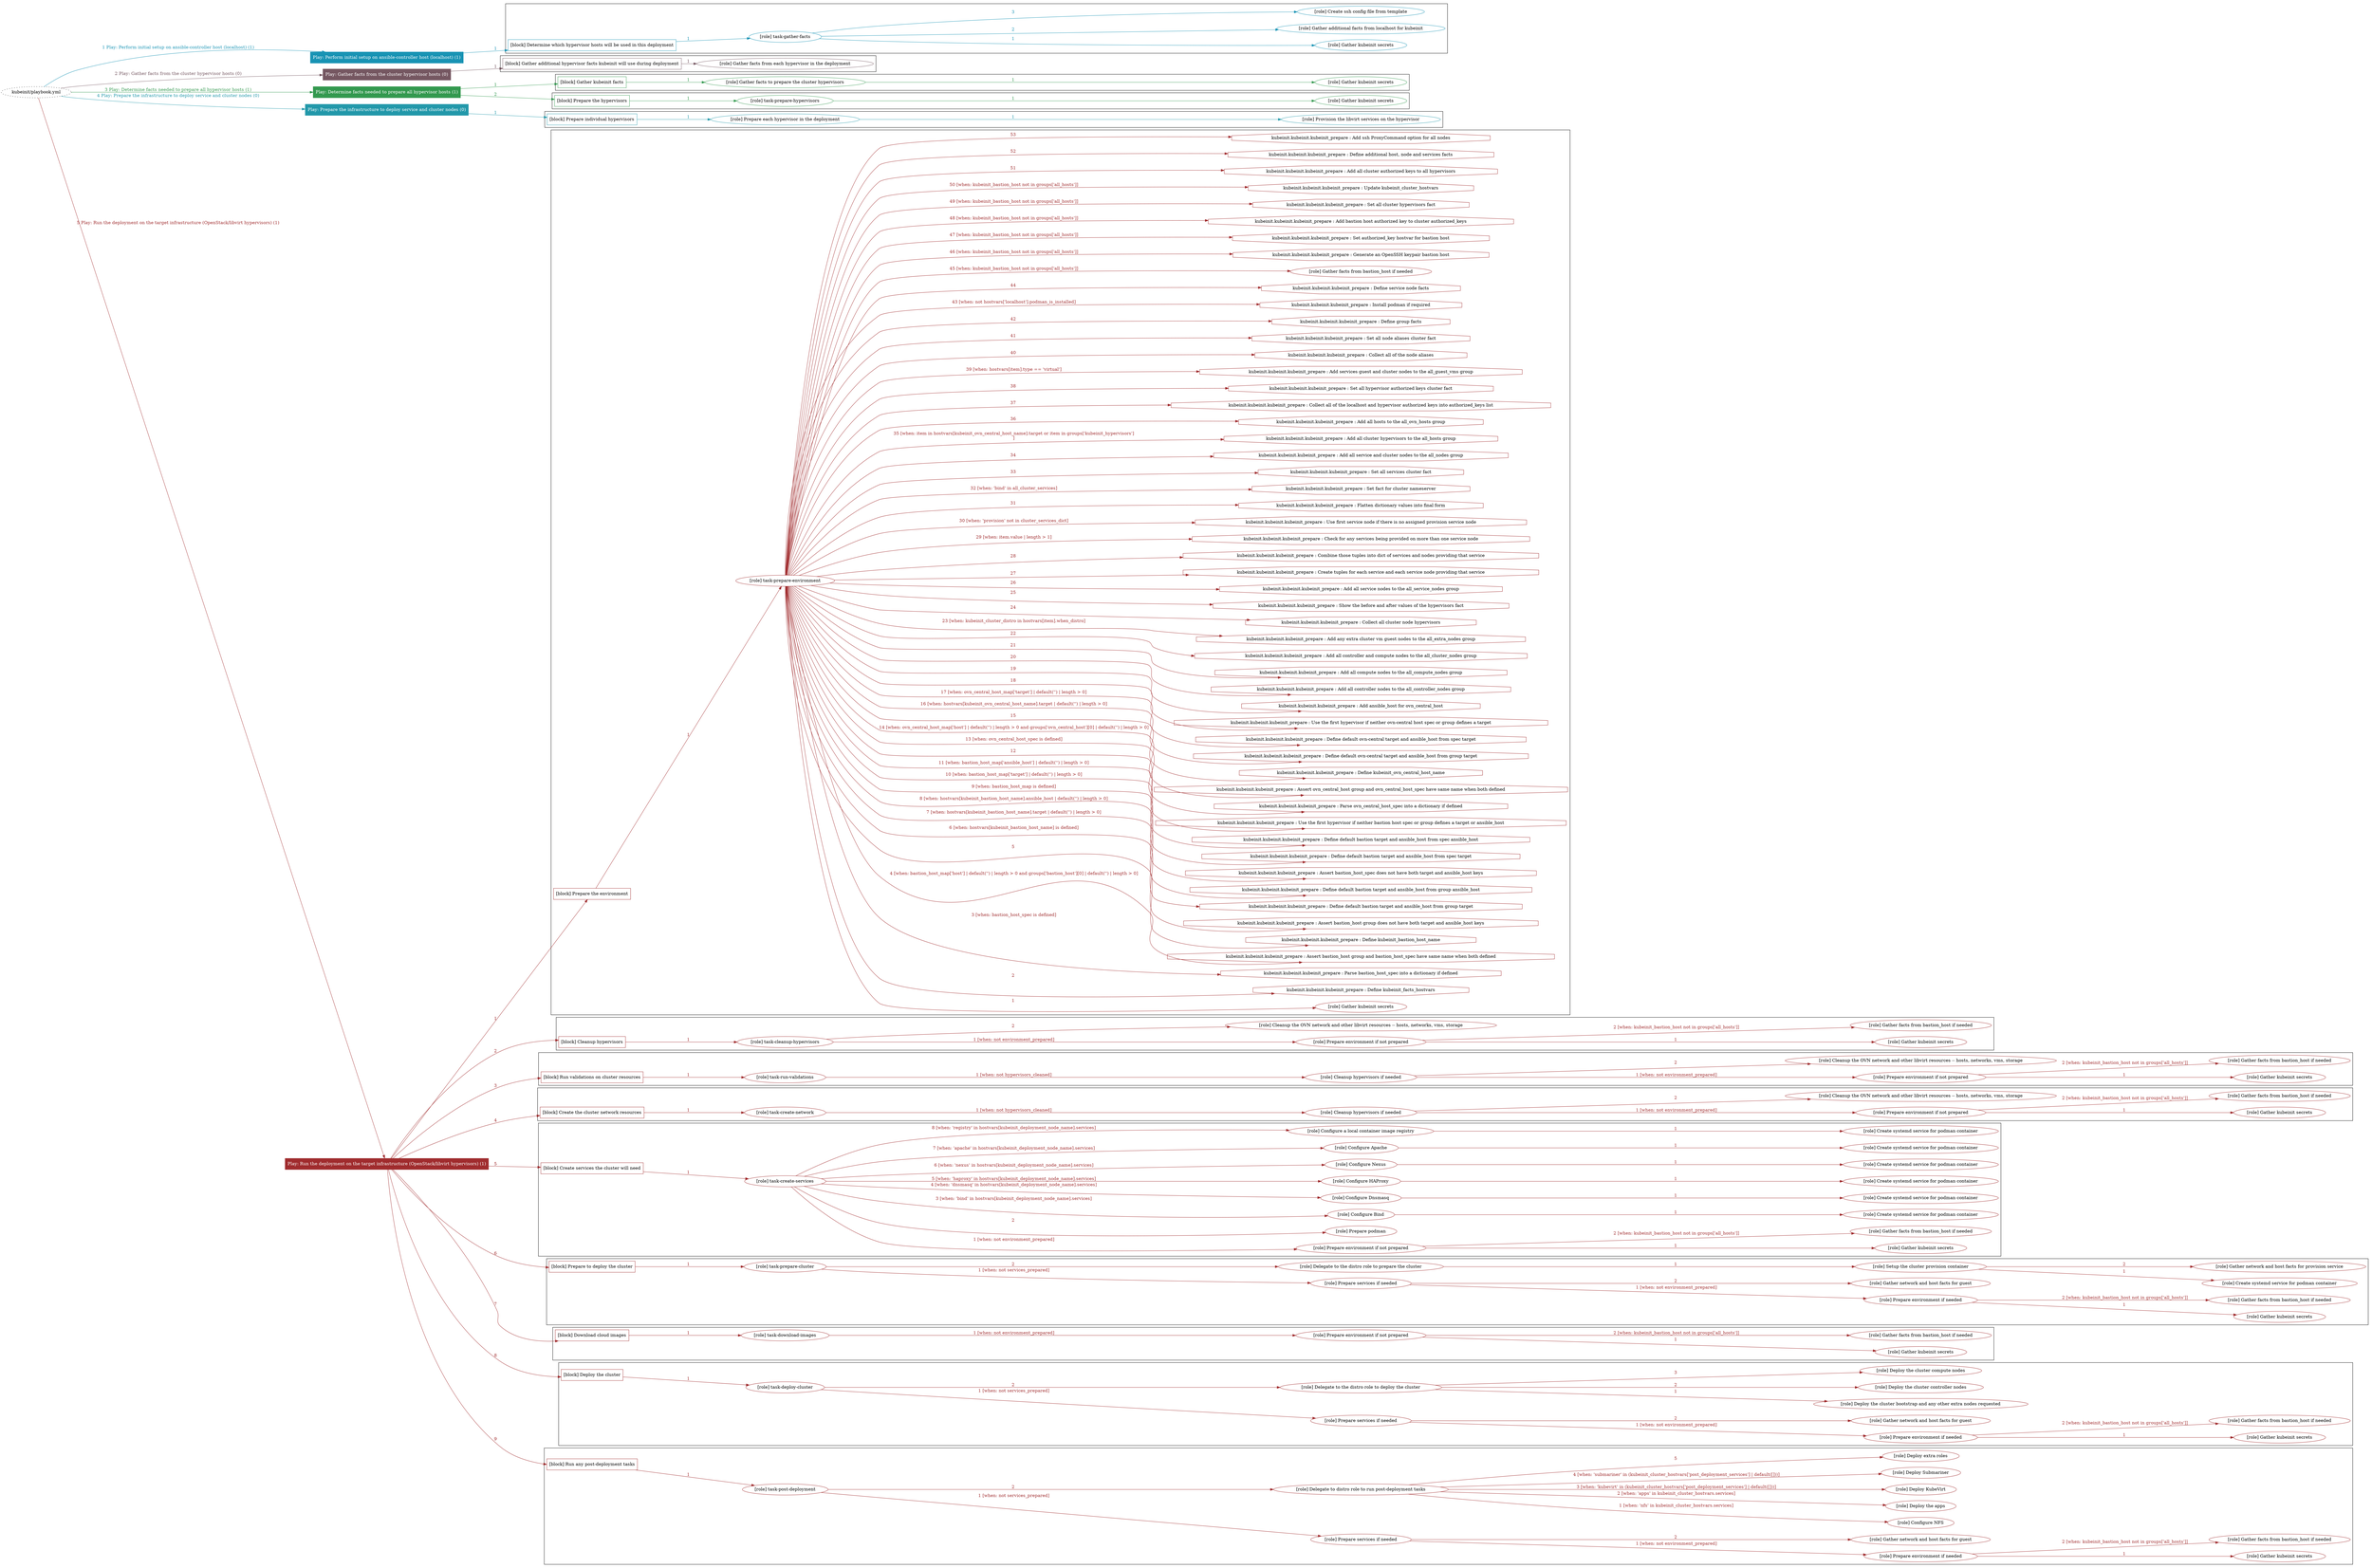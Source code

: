 digraph {
	graph [concentrate=true ordering=in rankdir=LR ratio=fill]
	edge [esep=5 sep=10]
	"kubeinit/playbook.yml" [URL="/home/runner/work/kubeinit/kubeinit/kubeinit/playbook.yml" id=playbook_2b000618 style=dotted]
	"kubeinit/playbook.yml" -> play_ad113a25 [label="1 Play: Perform initial setup on ansible-controller host (localhost) (1)" color="#1893b4" fontcolor="#1893b4" id=edge_play_ad113a25 labeltooltip="1 Play: Perform initial setup on ansible-controller host (localhost) (1)" tooltip="1 Play: Perform initial setup on ansible-controller host (localhost) (1)"]
	subgraph "Play: Perform initial setup on ansible-controller host (localhost) (1)" {
		play_ad113a25 [label="Play: Perform initial setup on ansible-controller host (localhost) (1)" URL="/home/runner/work/kubeinit/kubeinit/kubeinit/playbook.yml" color="#1893b4" fontcolor="#ffffff" id=play_ad113a25 shape=box style=filled tooltip=localhost]
		play_ad113a25 -> block_c9b4fbd7 [label=1 color="#1893b4" fontcolor="#1893b4" id=edge_block_c9b4fbd7 labeltooltip=1 tooltip=1]
		subgraph cluster_block_c9b4fbd7 {
			block_c9b4fbd7 [label="[block] Determine which hypervisor hosts will be used in this deployment" URL="/home/runner/work/kubeinit/kubeinit/kubeinit/playbook.yml" color="#1893b4" id=block_c9b4fbd7 labeltooltip="Determine which hypervisor hosts will be used in this deployment" shape=box tooltip="Determine which hypervisor hosts will be used in this deployment"]
			block_c9b4fbd7 -> role_9570b1f7 [label="1 " color="#1893b4" fontcolor="#1893b4" id=edge_role_9570b1f7 labeltooltip="1 " tooltip="1 "]
			subgraph "task-gather-facts" {
				role_9570b1f7 [label="[role] task-gather-facts" URL="/home/runner/work/kubeinit/kubeinit/kubeinit/playbook.yml" color="#1893b4" id=role_9570b1f7 tooltip="task-gather-facts"]
				role_9570b1f7 -> role_3568d5c8 [label="1 " color="#1893b4" fontcolor="#1893b4" id=edge_role_3568d5c8 labeltooltip="1 " tooltip="1 "]
				subgraph "Gather kubeinit secrets" {
					role_3568d5c8 [label="[role] Gather kubeinit secrets" URL="/home/runner/.ansible/collections/ansible_collections/kubeinit/kubeinit/roles/kubeinit_prepare/tasks/build_hypervisors_group.yml" color="#1893b4" id=role_3568d5c8 tooltip="Gather kubeinit secrets"]
				}
				role_9570b1f7 -> role_13cfacae [label="2 " color="#1893b4" fontcolor="#1893b4" id=edge_role_13cfacae labeltooltip="2 " tooltip="2 "]
				subgraph "Gather additional facts from localhost for kubeinit" {
					role_13cfacae [label="[role] Gather additional facts from localhost for kubeinit" URL="/home/runner/.ansible/collections/ansible_collections/kubeinit/kubeinit/roles/kubeinit_prepare/tasks/build_hypervisors_group.yml" color="#1893b4" id=role_13cfacae tooltip="Gather additional facts from localhost for kubeinit"]
				}
				role_9570b1f7 -> role_86d7e204 [label="3 " color="#1893b4" fontcolor="#1893b4" id=edge_role_86d7e204 labeltooltip="3 " tooltip="3 "]
				subgraph "Create ssh config file from template" {
					role_86d7e204 [label="[role] Create ssh config file from template" URL="/home/runner/.ansible/collections/ansible_collections/kubeinit/kubeinit/roles/kubeinit_prepare/tasks/build_hypervisors_group.yml" color="#1893b4" id=role_86d7e204 tooltip="Create ssh config file from template"]
				}
			}
		}
	}
	"kubeinit/playbook.yml" -> play_b9e2fb0f [label="2 Play: Gather facts from the cluster hypervisor hosts (0)" color="#755761" fontcolor="#755761" id=edge_play_b9e2fb0f labeltooltip="2 Play: Gather facts from the cluster hypervisor hosts (0)" tooltip="2 Play: Gather facts from the cluster hypervisor hosts (0)"]
	subgraph "Play: Gather facts from the cluster hypervisor hosts (0)" {
		play_b9e2fb0f [label="Play: Gather facts from the cluster hypervisor hosts (0)" URL="/home/runner/work/kubeinit/kubeinit/kubeinit/playbook.yml" color="#755761" fontcolor="#ffffff" id=play_b9e2fb0f shape=box style=filled tooltip="Play: Gather facts from the cluster hypervisor hosts (0)"]
		play_b9e2fb0f -> block_129baf89 [label=1 color="#755761" fontcolor="#755761" id=edge_block_129baf89 labeltooltip=1 tooltip=1]
		subgraph cluster_block_129baf89 {
			block_129baf89 [label="[block] Gather additional hypervisor facts kubeinit will use during deployment" URL="/home/runner/work/kubeinit/kubeinit/kubeinit/playbook.yml" color="#755761" id=block_129baf89 labeltooltip="Gather additional hypervisor facts kubeinit will use during deployment" shape=box tooltip="Gather additional hypervisor facts kubeinit will use during deployment"]
			block_129baf89 -> role_59a9e793 [label="1 " color="#755761" fontcolor="#755761" id=edge_role_59a9e793 labeltooltip="1 " tooltip="1 "]
			subgraph "Gather facts from each hypervisor in the deployment" {
				role_59a9e793 [label="[role] Gather facts from each hypervisor in the deployment" URL="/home/runner/work/kubeinit/kubeinit/kubeinit/playbook.yml" color="#755761" id=role_59a9e793 tooltip="Gather facts from each hypervisor in the deployment"]
			}
		}
	}
	"kubeinit/playbook.yml" -> play_544134e7 [label="3 Play: Determine facts needed to prepare all hypervisor hosts (1)" color="#33994f" fontcolor="#33994f" id=edge_play_544134e7 labeltooltip="3 Play: Determine facts needed to prepare all hypervisor hosts (1)" tooltip="3 Play: Determine facts needed to prepare all hypervisor hosts (1)"]
	subgraph "Play: Determine facts needed to prepare all hypervisor hosts (1)" {
		play_544134e7 [label="Play: Determine facts needed to prepare all hypervisor hosts (1)" URL="/home/runner/work/kubeinit/kubeinit/kubeinit/playbook.yml" color="#33994f" fontcolor="#ffffff" id=play_544134e7 shape=box style=filled tooltip=localhost]
		play_544134e7 -> block_d8f802b8 [label=1 color="#33994f" fontcolor="#33994f" id=edge_block_d8f802b8 labeltooltip=1 tooltip=1]
		subgraph cluster_block_d8f802b8 {
			block_d8f802b8 [label="[block] Gather kubeinit facts" URL="/home/runner/work/kubeinit/kubeinit/kubeinit/playbook.yml" color="#33994f" id=block_d8f802b8 labeltooltip="Gather kubeinit facts" shape=box tooltip="Gather kubeinit facts"]
			block_d8f802b8 -> role_ddf92f49 [label="1 " color="#33994f" fontcolor="#33994f" id=edge_role_ddf92f49 labeltooltip="1 " tooltip="1 "]
			subgraph "Gather facts to prepare the cluster hypervisors" {
				role_ddf92f49 [label="[role] Gather facts to prepare the cluster hypervisors" URL="/home/runner/work/kubeinit/kubeinit/kubeinit/playbook.yml" color="#33994f" id=role_ddf92f49 tooltip="Gather facts to prepare the cluster hypervisors"]
				role_ddf92f49 -> role_363ff231 [label="1 " color="#33994f" fontcolor="#33994f" id=edge_role_363ff231 labeltooltip="1 " tooltip="1 "]
				subgraph "Gather kubeinit secrets" {
					role_363ff231 [label="[role] Gather kubeinit secrets" URL="/home/runner/.ansible/collections/ansible_collections/kubeinit/kubeinit/roles/kubeinit_prepare/tasks/gather_kubeinit_facts.yml" color="#33994f" id=role_363ff231 tooltip="Gather kubeinit secrets"]
				}
			}
		}
		play_544134e7 -> block_a952a768 [label=2 color="#33994f" fontcolor="#33994f" id=edge_block_a952a768 labeltooltip=2 tooltip=2]
		subgraph cluster_block_a952a768 {
			block_a952a768 [label="[block] Prepare the hypervisors" URL="/home/runner/work/kubeinit/kubeinit/kubeinit/playbook.yml" color="#33994f" id=block_a952a768 labeltooltip="Prepare the hypervisors" shape=box tooltip="Prepare the hypervisors"]
			block_a952a768 -> role_efabecd8 [label="1 " color="#33994f" fontcolor="#33994f" id=edge_role_efabecd8 labeltooltip="1 " tooltip="1 "]
			subgraph "task-prepare-hypervisors" {
				role_efabecd8 [label="[role] task-prepare-hypervisors" URL="/home/runner/work/kubeinit/kubeinit/kubeinit/playbook.yml" color="#33994f" id=role_efabecd8 tooltip="task-prepare-hypervisors"]
				role_efabecd8 -> role_6e6dbffc [label="1 " color="#33994f" fontcolor="#33994f" id=edge_role_6e6dbffc labeltooltip="1 " tooltip="1 "]
				subgraph "Gather kubeinit secrets" {
					role_6e6dbffc [label="[role] Gather kubeinit secrets" URL="/home/runner/.ansible/collections/ansible_collections/kubeinit/kubeinit/roles/kubeinit_prepare/tasks/gather_kubeinit_facts.yml" color="#33994f" id=role_6e6dbffc tooltip="Gather kubeinit secrets"]
				}
			}
		}
	}
	"kubeinit/playbook.yml" -> play_1b2fcf28 [label="4 Play: Prepare the infrastructure to deploy service and cluster nodes (0)" color="#2298aa" fontcolor="#2298aa" id=edge_play_1b2fcf28 labeltooltip="4 Play: Prepare the infrastructure to deploy service and cluster nodes (0)" tooltip="4 Play: Prepare the infrastructure to deploy service and cluster nodes (0)"]
	subgraph "Play: Prepare the infrastructure to deploy service and cluster nodes (0)" {
		play_1b2fcf28 [label="Play: Prepare the infrastructure to deploy service and cluster nodes (0)" URL="/home/runner/work/kubeinit/kubeinit/kubeinit/playbook.yml" color="#2298aa" fontcolor="#ffffff" id=play_1b2fcf28 shape=box style=filled tooltip="Play: Prepare the infrastructure to deploy service and cluster nodes (0)"]
		play_1b2fcf28 -> block_e0765a50 [label=1 color="#2298aa" fontcolor="#2298aa" id=edge_block_e0765a50 labeltooltip=1 tooltip=1]
		subgraph cluster_block_e0765a50 {
			block_e0765a50 [label="[block] Prepare individual hypervisors" URL="/home/runner/work/kubeinit/kubeinit/kubeinit/playbook.yml" color="#2298aa" id=block_e0765a50 labeltooltip="Prepare individual hypervisors" shape=box tooltip="Prepare individual hypervisors"]
			block_e0765a50 -> role_77598f48 [label="1 " color="#2298aa" fontcolor="#2298aa" id=edge_role_77598f48 labeltooltip="1 " tooltip="1 "]
			subgraph "Prepare each hypervisor in the deployment" {
				role_77598f48 [label="[role] Prepare each hypervisor in the deployment" URL="/home/runner/work/kubeinit/kubeinit/kubeinit/playbook.yml" color="#2298aa" id=role_77598f48 tooltip="Prepare each hypervisor in the deployment"]
				role_77598f48 -> role_132ed018 [label="1 " color="#2298aa" fontcolor="#2298aa" id=edge_role_132ed018 labeltooltip="1 " tooltip="1 "]
				subgraph "Provision the libvirt services on the hypervisor" {
					role_132ed018 [label="[role] Provision the libvirt services on the hypervisor" URL="/home/runner/.ansible/collections/ansible_collections/kubeinit/kubeinit/roles/kubeinit_prepare/tasks/prepare_hypervisor.yml" color="#2298aa" id=role_132ed018 tooltip="Provision the libvirt services on the hypervisor"]
				}
			}
		}
	}
	"kubeinit/playbook.yml" -> play_d4fb2a81 [label="5 Play: Run the deployment on the target infrastructure (OpenStack/libvirt hypervisors) (1)" color="#a02c2e" fontcolor="#a02c2e" id=edge_play_d4fb2a81 labeltooltip="5 Play: Run the deployment on the target infrastructure (OpenStack/libvirt hypervisors) (1)" tooltip="5 Play: Run the deployment on the target infrastructure (OpenStack/libvirt hypervisors) (1)"]
	subgraph "Play: Run the deployment on the target infrastructure (OpenStack/libvirt hypervisors) (1)" {
		play_d4fb2a81 [label="Play: Run the deployment on the target infrastructure (OpenStack/libvirt hypervisors) (1)" URL="/home/runner/work/kubeinit/kubeinit/kubeinit/playbook.yml" color="#a02c2e" fontcolor="#ffffff" id=play_d4fb2a81 shape=box style=filled tooltip=localhost]
		play_d4fb2a81 -> block_aa2af669 [label=1 color="#a02c2e" fontcolor="#a02c2e" id=edge_block_aa2af669 labeltooltip=1 tooltip=1]
		subgraph cluster_block_aa2af669 {
			block_aa2af669 [label="[block] Prepare the environment" URL="/home/runner/work/kubeinit/kubeinit/kubeinit/playbook.yml" color="#a02c2e" id=block_aa2af669 labeltooltip="Prepare the environment" shape=box tooltip="Prepare the environment"]
			block_aa2af669 -> role_530cb92f [label="1 " color="#a02c2e" fontcolor="#a02c2e" id=edge_role_530cb92f labeltooltip="1 " tooltip="1 "]
			subgraph "task-prepare-environment" {
				role_530cb92f [label="[role] task-prepare-environment" URL="/home/runner/work/kubeinit/kubeinit/kubeinit/playbook.yml" color="#a02c2e" id=role_530cb92f tooltip="task-prepare-environment"]
				role_530cb92f -> role_f417186d [label="1 " color="#a02c2e" fontcolor="#a02c2e" id=edge_role_f417186d labeltooltip="1 " tooltip="1 "]
				subgraph "Gather kubeinit secrets" {
					role_f417186d [label="[role] Gather kubeinit secrets" URL="/home/runner/.ansible/collections/ansible_collections/kubeinit/kubeinit/roles/kubeinit_prepare/tasks/gather_kubeinit_facts.yml" color="#a02c2e" id=role_f417186d tooltip="Gather kubeinit secrets"]
				}
				task_be1baffb [label="kubeinit.kubeinit.kubeinit_prepare : Define kubeinit_facts_hostvars" URL="/home/runner/.ansible/collections/ansible_collections/kubeinit/kubeinit/roles/kubeinit_prepare/tasks/main.yml" color="#a02c2e" id=task_be1baffb shape=octagon tooltip="kubeinit.kubeinit.kubeinit_prepare : Define kubeinit_facts_hostvars"]
				role_530cb92f -> task_be1baffb [label="2 " color="#a02c2e" fontcolor="#a02c2e" id=edge_task_be1baffb labeltooltip="2 " tooltip="2 "]
				task_790efeb0 [label="kubeinit.kubeinit.kubeinit_prepare : Parse bastion_host_spec into a dictionary if defined" URL="/home/runner/.ansible/collections/ansible_collections/kubeinit/kubeinit/roles/kubeinit_prepare/tasks/main.yml" color="#a02c2e" id=task_790efeb0 shape=octagon tooltip="kubeinit.kubeinit.kubeinit_prepare : Parse bastion_host_spec into a dictionary if defined"]
				role_530cb92f -> task_790efeb0 [label="3 [when: bastion_host_spec is defined]" color="#a02c2e" fontcolor="#a02c2e" id=edge_task_790efeb0 labeltooltip="3 [when: bastion_host_spec is defined]" tooltip="3 [when: bastion_host_spec is defined]"]
				task_be73eab1 [label="kubeinit.kubeinit.kubeinit_prepare : Assert bastion_host group and bastion_host_spec have same name when both defined" URL="/home/runner/.ansible/collections/ansible_collections/kubeinit/kubeinit/roles/kubeinit_prepare/tasks/main.yml" color="#a02c2e" id=task_be73eab1 shape=octagon tooltip="kubeinit.kubeinit.kubeinit_prepare : Assert bastion_host group and bastion_host_spec have same name when both defined"]
				role_530cb92f -> task_be73eab1 [label="4 [when: bastion_host_map['host'] | default('') | length > 0 and groups['bastion_host'][0] | default('') | length > 0]" color="#a02c2e" fontcolor="#a02c2e" id=edge_task_be73eab1 labeltooltip="4 [when: bastion_host_map['host'] | default('') | length > 0 and groups['bastion_host'][0] | default('') | length > 0]" tooltip="4 [when: bastion_host_map['host'] | default('') | length > 0 and groups['bastion_host'][0] | default('') | length > 0]"]
				task_49e240ba [label="kubeinit.kubeinit.kubeinit_prepare : Define kubeinit_bastion_host_name" URL="/home/runner/.ansible/collections/ansible_collections/kubeinit/kubeinit/roles/kubeinit_prepare/tasks/main.yml" color="#a02c2e" id=task_49e240ba shape=octagon tooltip="kubeinit.kubeinit.kubeinit_prepare : Define kubeinit_bastion_host_name"]
				role_530cb92f -> task_49e240ba [label="5 " color="#a02c2e" fontcolor="#a02c2e" id=edge_task_49e240ba labeltooltip="5 " tooltip="5 "]
				task_6b081732 [label="kubeinit.kubeinit.kubeinit_prepare : Assert bastion_host group does not have both target and ansible_host keys" URL="/home/runner/.ansible/collections/ansible_collections/kubeinit/kubeinit/roles/kubeinit_prepare/tasks/main.yml" color="#a02c2e" id=task_6b081732 shape=octagon tooltip="kubeinit.kubeinit.kubeinit_prepare : Assert bastion_host group does not have both target and ansible_host keys"]
				role_530cb92f -> task_6b081732 [label="6 [when: hostvars[kubeinit_bastion_host_name] is defined]" color="#a02c2e" fontcolor="#a02c2e" id=edge_task_6b081732 labeltooltip="6 [when: hostvars[kubeinit_bastion_host_name] is defined]" tooltip="6 [when: hostvars[kubeinit_bastion_host_name] is defined]"]
				task_53ca38c9 [label="kubeinit.kubeinit.kubeinit_prepare : Define default bastion target and ansible_host from group target" URL="/home/runner/.ansible/collections/ansible_collections/kubeinit/kubeinit/roles/kubeinit_prepare/tasks/main.yml" color="#a02c2e" id=task_53ca38c9 shape=octagon tooltip="kubeinit.kubeinit.kubeinit_prepare : Define default bastion target and ansible_host from group target"]
				role_530cb92f -> task_53ca38c9 [label="7 [when: hostvars[kubeinit_bastion_host_name].target | default('') | length > 0]" color="#a02c2e" fontcolor="#a02c2e" id=edge_task_53ca38c9 labeltooltip="7 [when: hostvars[kubeinit_bastion_host_name].target | default('') | length > 0]" tooltip="7 [when: hostvars[kubeinit_bastion_host_name].target | default('') | length > 0]"]
				task_b65a4b6b [label="kubeinit.kubeinit.kubeinit_prepare : Define default bastion target and ansible_host from group ansible_host" URL="/home/runner/.ansible/collections/ansible_collections/kubeinit/kubeinit/roles/kubeinit_prepare/tasks/main.yml" color="#a02c2e" id=task_b65a4b6b shape=octagon tooltip="kubeinit.kubeinit.kubeinit_prepare : Define default bastion target and ansible_host from group ansible_host"]
				role_530cb92f -> task_b65a4b6b [label="8 [when: hostvars[kubeinit_bastion_host_name].ansible_host | default('') | length > 0]" color="#a02c2e" fontcolor="#a02c2e" id=edge_task_b65a4b6b labeltooltip="8 [when: hostvars[kubeinit_bastion_host_name].ansible_host | default('') | length > 0]" tooltip="8 [when: hostvars[kubeinit_bastion_host_name].ansible_host | default('') | length > 0]"]
				task_5ef93db1 [label="kubeinit.kubeinit.kubeinit_prepare : Assert bastion_host_spec does not have both target and ansible_host keys" URL="/home/runner/.ansible/collections/ansible_collections/kubeinit/kubeinit/roles/kubeinit_prepare/tasks/main.yml" color="#a02c2e" id=task_5ef93db1 shape=octagon tooltip="kubeinit.kubeinit.kubeinit_prepare : Assert bastion_host_spec does not have both target and ansible_host keys"]
				role_530cb92f -> task_5ef93db1 [label="9 [when: bastion_host_map is defined]" color="#a02c2e" fontcolor="#a02c2e" id=edge_task_5ef93db1 labeltooltip="9 [when: bastion_host_map is defined]" tooltip="9 [when: bastion_host_map is defined]"]
				task_cc38140e [label="kubeinit.kubeinit.kubeinit_prepare : Define default bastion target and ansible_host from spec target" URL="/home/runner/.ansible/collections/ansible_collections/kubeinit/kubeinit/roles/kubeinit_prepare/tasks/main.yml" color="#a02c2e" id=task_cc38140e shape=octagon tooltip="kubeinit.kubeinit.kubeinit_prepare : Define default bastion target and ansible_host from spec target"]
				role_530cb92f -> task_cc38140e [label="10 [when: bastion_host_map['target'] | default('') | length > 0]" color="#a02c2e" fontcolor="#a02c2e" id=edge_task_cc38140e labeltooltip="10 [when: bastion_host_map['target'] | default('') | length > 0]" tooltip="10 [when: bastion_host_map['target'] | default('') | length > 0]"]
				task_814785fa [label="kubeinit.kubeinit.kubeinit_prepare : Define default bastion target and ansible_host from spec ansible_host" URL="/home/runner/.ansible/collections/ansible_collections/kubeinit/kubeinit/roles/kubeinit_prepare/tasks/main.yml" color="#a02c2e" id=task_814785fa shape=octagon tooltip="kubeinit.kubeinit.kubeinit_prepare : Define default bastion target and ansible_host from spec ansible_host"]
				role_530cb92f -> task_814785fa [label="11 [when: bastion_host_map['ansible_host'] | default('') | length > 0]" color="#a02c2e" fontcolor="#a02c2e" id=edge_task_814785fa labeltooltip="11 [when: bastion_host_map['ansible_host'] | default('') | length > 0]" tooltip="11 [when: bastion_host_map['ansible_host'] | default('') | length > 0]"]
				task_2d249808 [label="kubeinit.kubeinit.kubeinit_prepare : Use the first hypervisor if neither bastion host spec or group defines a target or ansible_host" URL="/home/runner/.ansible/collections/ansible_collections/kubeinit/kubeinit/roles/kubeinit_prepare/tasks/main.yml" color="#a02c2e" id=task_2d249808 shape=octagon tooltip="kubeinit.kubeinit.kubeinit_prepare : Use the first hypervisor if neither bastion host spec or group defines a target or ansible_host"]
				role_530cb92f -> task_2d249808 [label="12 " color="#a02c2e" fontcolor="#a02c2e" id=edge_task_2d249808 labeltooltip="12 " tooltip="12 "]
				task_a2f0dd0e [label="kubeinit.kubeinit.kubeinit_prepare : Parse ovn_central_host_spec into a dictionary if defined" URL="/home/runner/.ansible/collections/ansible_collections/kubeinit/kubeinit/roles/kubeinit_prepare/tasks/main.yml" color="#a02c2e" id=task_a2f0dd0e shape=octagon tooltip="kubeinit.kubeinit.kubeinit_prepare : Parse ovn_central_host_spec into a dictionary if defined"]
				role_530cb92f -> task_a2f0dd0e [label="13 [when: ovn_central_host_spec is defined]" color="#a02c2e" fontcolor="#a02c2e" id=edge_task_a2f0dd0e labeltooltip="13 [when: ovn_central_host_spec is defined]" tooltip="13 [when: ovn_central_host_spec is defined]"]
				task_5c15da6a [label="kubeinit.kubeinit.kubeinit_prepare : Assert ovn_central_host group and ovn_central_host_spec have same name when both defined" URL="/home/runner/.ansible/collections/ansible_collections/kubeinit/kubeinit/roles/kubeinit_prepare/tasks/main.yml" color="#a02c2e" id=task_5c15da6a shape=octagon tooltip="kubeinit.kubeinit.kubeinit_prepare : Assert ovn_central_host group and ovn_central_host_spec have same name when both defined"]
				role_530cb92f -> task_5c15da6a [label="14 [when: ovn_central_host_map['host'] | default('') | length > 0 and groups['ovn_central_host'][0] | default('') | length > 0]" color="#a02c2e" fontcolor="#a02c2e" id=edge_task_5c15da6a labeltooltip="14 [when: ovn_central_host_map['host'] | default('') | length > 0 and groups['ovn_central_host'][0] | default('') | length > 0]" tooltip="14 [when: ovn_central_host_map['host'] | default('') | length > 0 and groups['ovn_central_host'][0] | default('') | length > 0]"]
				task_2d29be6f [label="kubeinit.kubeinit.kubeinit_prepare : Define kubeinit_ovn_central_host_name" URL="/home/runner/.ansible/collections/ansible_collections/kubeinit/kubeinit/roles/kubeinit_prepare/tasks/main.yml" color="#a02c2e" id=task_2d29be6f shape=octagon tooltip="kubeinit.kubeinit.kubeinit_prepare : Define kubeinit_ovn_central_host_name"]
				role_530cb92f -> task_2d29be6f [label="15 " color="#a02c2e" fontcolor="#a02c2e" id=edge_task_2d29be6f labeltooltip="15 " tooltip="15 "]
				task_fa6784ec [label="kubeinit.kubeinit.kubeinit_prepare : Define default ovn-central target and ansible_host from group target" URL="/home/runner/.ansible/collections/ansible_collections/kubeinit/kubeinit/roles/kubeinit_prepare/tasks/main.yml" color="#a02c2e" id=task_fa6784ec shape=octagon tooltip="kubeinit.kubeinit.kubeinit_prepare : Define default ovn-central target and ansible_host from group target"]
				role_530cb92f -> task_fa6784ec [label="16 [when: hostvars[kubeinit_ovn_central_host_name].target | default('') | length > 0]" color="#a02c2e" fontcolor="#a02c2e" id=edge_task_fa6784ec labeltooltip="16 [when: hostvars[kubeinit_ovn_central_host_name].target | default('') | length > 0]" tooltip="16 [when: hostvars[kubeinit_ovn_central_host_name].target | default('') | length > 0]"]
				task_360669a9 [label="kubeinit.kubeinit.kubeinit_prepare : Define default ovn-central target and ansible_host from spec target" URL="/home/runner/.ansible/collections/ansible_collections/kubeinit/kubeinit/roles/kubeinit_prepare/tasks/main.yml" color="#a02c2e" id=task_360669a9 shape=octagon tooltip="kubeinit.kubeinit.kubeinit_prepare : Define default ovn-central target and ansible_host from spec target"]
				role_530cb92f -> task_360669a9 [label="17 [when: ovn_central_host_map['target'] | default('') | length > 0]" color="#a02c2e" fontcolor="#a02c2e" id=edge_task_360669a9 labeltooltip="17 [when: ovn_central_host_map['target'] | default('') | length > 0]" tooltip="17 [when: ovn_central_host_map['target'] | default('') | length > 0]"]
				task_db1d9233 [label="kubeinit.kubeinit.kubeinit_prepare : Use the first hypervisor if neither ovn-central host spec or group defines a target" URL="/home/runner/.ansible/collections/ansible_collections/kubeinit/kubeinit/roles/kubeinit_prepare/tasks/main.yml" color="#a02c2e" id=task_db1d9233 shape=octagon tooltip="kubeinit.kubeinit.kubeinit_prepare : Use the first hypervisor if neither ovn-central host spec or group defines a target"]
				role_530cb92f -> task_db1d9233 [label="18 " color="#a02c2e" fontcolor="#a02c2e" id=edge_task_db1d9233 labeltooltip="18 " tooltip="18 "]
				task_7b59b6f1 [label="kubeinit.kubeinit.kubeinit_prepare : Add ansible_host for ovn_central_host" URL="/home/runner/.ansible/collections/ansible_collections/kubeinit/kubeinit/roles/kubeinit_prepare/tasks/main.yml" color="#a02c2e" id=task_7b59b6f1 shape=octagon tooltip="kubeinit.kubeinit.kubeinit_prepare : Add ansible_host for ovn_central_host"]
				role_530cb92f -> task_7b59b6f1 [label="19 " color="#a02c2e" fontcolor="#a02c2e" id=edge_task_7b59b6f1 labeltooltip="19 " tooltip="19 "]
				task_dff444c9 [label="kubeinit.kubeinit.kubeinit_prepare : Add all controller nodes to the all_controller_nodes group" URL="/home/runner/.ansible/collections/ansible_collections/kubeinit/kubeinit/roles/kubeinit_prepare/tasks/prepare_groups.yml" color="#a02c2e" id=task_dff444c9 shape=octagon tooltip="kubeinit.kubeinit.kubeinit_prepare : Add all controller nodes to the all_controller_nodes group"]
				role_530cb92f -> task_dff444c9 [label="20 " color="#a02c2e" fontcolor="#a02c2e" id=edge_task_dff444c9 labeltooltip="20 " tooltip="20 "]
				task_6e388155 [label="kubeinit.kubeinit.kubeinit_prepare : Add all compute nodes to the all_compute_nodes group" URL="/home/runner/.ansible/collections/ansible_collections/kubeinit/kubeinit/roles/kubeinit_prepare/tasks/prepare_groups.yml" color="#a02c2e" id=task_6e388155 shape=octagon tooltip="kubeinit.kubeinit.kubeinit_prepare : Add all compute nodes to the all_compute_nodes group"]
				role_530cb92f -> task_6e388155 [label="21 " color="#a02c2e" fontcolor="#a02c2e" id=edge_task_6e388155 labeltooltip="21 " tooltip="21 "]
				task_e6b457d8 [label="kubeinit.kubeinit.kubeinit_prepare : Add all controller and compute nodes to the all_cluster_nodes group" URL="/home/runner/.ansible/collections/ansible_collections/kubeinit/kubeinit/roles/kubeinit_prepare/tasks/prepare_groups.yml" color="#a02c2e" id=task_e6b457d8 shape=octagon tooltip="kubeinit.kubeinit.kubeinit_prepare : Add all controller and compute nodes to the all_cluster_nodes group"]
				role_530cb92f -> task_e6b457d8 [label="22 " color="#a02c2e" fontcolor="#a02c2e" id=edge_task_e6b457d8 labeltooltip="22 " tooltip="22 "]
				task_dc0c3e46 [label="kubeinit.kubeinit.kubeinit_prepare : Add any extra cluster vm guest nodes to the all_extra_nodes group" URL="/home/runner/.ansible/collections/ansible_collections/kubeinit/kubeinit/roles/kubeinit_prepare/tasks/prepare_groups.yml" color="#a02c2e" id=task_dc0c3e46 shape=octagon tooltip="kubeinit.kubeinit.kubeinit_prepare : Add any extra cluster vm guest nodes to the all_extra_nodes group"]
				role_530cb92f -> task_dc0c3e46 [label="23 [when: kubeinit_cluster_distro in hostvars[item].when_distro]" color="#a02c2e" fontcolor="#a02c2e" id=edge_task_dc0c3e46 labeltooltip="23 [when: kubeinit_cluster_distro in hostvars[item].when_distro]" tooltip="23 [when: kubeinit_cluster_distro in hostvars[item].when_distro]"]
				task_254013ca [label="kubeinit.kubeinit.kubeinit_prepare : Collect all cluster node hypervisors" URL="/home/runner/.ansible/collections/ansible_collections/kubeinit/kubeinit/roles/kubeinit_prepare/tasks/prepare_groups.yml" color="#a02c2e" id=task_254013ca shape=octagon tooltip="kubeinit.kubeinit.kubeinit_prepare : Collect all cluster node hypervisors"]
				role_530cb92f -> task_254013ca [label="24 " color="#a02c2e" fontcolor="#a02c2e" id=edge_task_254013ca labeltooltip="24 " tooltip="24 "]
				task_ed41f3ed [label="kubeinit.kubeinit.kubeinit_prepare : Show the before and after values of the hypervisors fact" URL="/home/runner/.ansible/collections/ansible_collections/kubeinit/kubeinit/roles/kubeinit_prepare/tasks/prepare_groups.yml" color="#a02c2e" id=task_ed41f3ed shape=octagon tooltip="kubeinit.kubeinit.kubeinit_prepare : Show the before and after values of the hypervisors fact"]
				role_530cb92f -> task_ed41f3ed [label="25 " color="#a02c2e" fontcolor="#a02c2e" id=edge_task_ed41f3ed labeltooltip="25 " tooltip="25 "]
				task_72db87ce [label="kubeinit.kubeinit.kubeinit_prepare : Add all service nodes to the all_service_nodes group" URL="/home/runner/.ansible/collections/ansible_collections/kubeinit/kubeinit/roles/kubeinit_prepare/tasks/prepare_groups.yml" color="#a02c2e" id=task_72db87ce shape=octagon tooltip="kubeinit.kubeinit.kubeinit_prepare : Add all service nodes to the all_service_nodes group"]
				role_530cb92f -> task_72db87ce [label="26 " color="#a02c2e" fontcolor="#a02c2e" id=edge_task_72db87ce labeltooltip="26 " tooltip="26 "]
				task_86f3c55e [label="kubeinit.kubeinit.kubeinit_prepare : Create tuples for each service and each service node providing that service" URL="/home/runner/.ansible/collections/ansible_collections/kubeinit/kubeinit/roles/kubeinit_prepare/tasks/prepare_groups.yml" color="#a02c2e" id=task_86f3c55e shape=octagon tooltip="kubeinit.kubeinit.kubeinit_prepare : Create tuples for each service and each service node providing that service"]
				role_530cb92f -> task_86f3c55e [label="27 " color="#a02c2e" fontcolor="#a02c2e" id=edge_task_86f3c55e labeltooltip="27 " tooltip="27 "]
				task_8fc095a8 [label="kubeinit.kubeinit.kubeinit_prepare : Combine those tuples into dict of services and nodes providing that service" URL="/home/runner/.ansible/collections/ansible_collections/kubeinit/kubeinit/roles/kubeinit_prepare/tasks/prepare_groups.yml" color="#a02c2e" id=task_8fc095a8 shape=octagon tooltip="kubeinit.kubeinit.kubeinit_prepare : Combine those tuples into dict of services and nodes providing that service"]
				role_530cb92f -> task_8fc095a8 [label="28 " color="#a02c2e" fontcolor="#a02c2e" id=edge_task_8fc095a8 labeltooltip="28 " tooltip="28 "]
				task_451c53fc [label="kubeinit.kubeinit.kubeinit_prepare : Check for any services being provided on more than one service node" URL="/home/runner/.ansible/collections/ansible_collections/kubeinit/kubeinit/roles/kubeinit_prepare/tasks/prepare_groups.yml" color="#a02c2e" id=task_451c53fc shape=octagon tooltip="kubeinit.kubeinit.kubeinit_prepare : Check for any services being provided on more than one service node"]
				role_530cb92f -> task_451c53fc [label="29 [when: item.value | length > 1]" color="#a02c2e" fontcolor="#a02c2e" id=edge_task_451c53fc labeltooltip="29 [when: item.value | length > 1]" tooltip="29 [when: item.value | length > 1]"]
				task_03954d6f [label="kubeinit.kubeinit.kubeinit_prepare : Use first service node if there is no assigned provision service node" URL="/home/runner/.ansible/collections/ansible_collections/kubeinit/kubeinit/roles/kubeinit_prepare/tasks/prepare_groups.yml" color="#a02c2e" id=task_03954d6f shape=octagon tooltip="kubeinit.kubeinit.kubeinit_prepare : Use first service node if there is no assigned provision service node"]
				role_530cb92f -> task_03954d6f [label="30 [when: 'provision' not in cluster_services_dict]" color="#a02c2e" fontcolor="#a02c2e" id=edge_task_03954d6f labeltooltip="30 [when: 'provision' not in cluster_services_dict]" tooltip="30 [when: 'provision' not in cluster_services_dict]"]
				task_23a50d85 [label="kubeinit.kubeinit.kubeinit_prepare : Flatten dictionary values into final form" URL="/home/runner/.ansible/collections/ansible_collections/kubeinit/kubeinit/roles/kubeinit_prepare/tasks/prepare_groups.yml" color="#a02c2e" id=task_23a50d85 shape=octagon tooltip="kubeinit.kubeinit.kubeinit_prepare : Flatten dictionary values into final form"]
				role_530cb92f -> task_23a50d85 [label="31 " color="#a02c2e" fontcolor="#a02c2e" id=edge_task_23a50d85 labeltooltip="31 " tooltip="31 "]
				task_e0551838 [label="kubeinit.kubeinit.kubeinit_prepare : Set fact for cluster nameserver" URL="/home/runner/.ansible/collections/ansible_collections/kubeinit/kubeinit/roles/kubeinit_prepare/tasks/prepare_groups.yml" color="#a02c2e" id=task_e0551838 shape=octagon tooltip="kubeinit.kubeinit.kubeinit_prepare : Set fact for cluster nameserver"]
				role_530cb92f -> task_e0551838 [label="32 [when: 'bind' in all_cluster_services]" color="#a02c2e" fontcolor="#a02c2e" id=edge_task_e0551838 labeltooltip="32 [when: 'bind' in all_cluster_services]" tooltip="32 [when: 'bind' in all_cluster_services]"]
				task_e215af07 [label="kubeinit.kubeinit.kubeinit_prepare : Set all services cluster fact" URL="/home/runner/.ansible/collections/ansible_collections/kubeinit/kubeinit/roles/kubeinit_prepare/tasks/prepare_groups.yml" color="#a02c2e" id=task_e215af07 shape=octagon tooltip="kubeinit.kubeinit.kubeinit_prepare : Set all services cluster fact"]
				role_530cb92f -> task_e215af07 [label="33 " color="#a02c2e" fontcolor="#a02c2e" id=edge_task_e215af07 labeltooltip="33 " tooltip="33 "]
				task_76d5b637 [label="kubeinit.kubeinit.kubeinit_prepare : Add all service and cluster nodes to the all_nodes group" URL="/home/runner/.ansible/collections/ansible_collections/kubeinit/kubeinit/roles/kubeinit_prepare/tasks/prepare_groups.yml" color="#a02c2e" id=task_76d5b637 shape=octagon tooltip="kubeinit.kubeinit.kubeinit_prepare : Add all service and cluster nodes to the all_nodes group"]
				role_530cb92f -> task_76d5b637 [label="34 " color="#a02c2e" fontcolor="#a02c2e" id=edge_task_76d5b637 labeltooltip="34 " tooltip="34 "]
				task_bf546144 [label="kubeinit.kubeinit.kubeinit_prepare : Add all cluster hypervisors to the all_hosts group" URL="/home/runner/.ansible/collections/ansible_collections/kubeinit/kubeinit/roles/kubeinit_prepare/tasks/prepare_groups.yml" color="#a02c2e" id=task_bf546144 shape=octagon tooltip="kubeinit.kubeinit.kubeinit_prepare : Add all cluster hypervisors to the all_hosts group"]
				role_530cb92f -> task_bf546144 [label="35 [when: item in hostvars[kubeinit_ovn_central_host_name].target or item in groups['kubeinit_hypervisors']
]" color="#a02c2e" fontcolor="#a02c2e" id=edge_task_bf546144 labeltooltip="35 [when: item in hostvars[kubeinit_ovn_central_host_name].target or item in groups['kubeinit_hypervisors']
]" tooltip="35 [when: item in hostvars[kubeinit_ovn_central_host_name].target or item in groups['kubeinit_hypervisors']
]"]
				task_ea34c1b1 [label="kubeinit.kubeinit.kubeinit_prepare : Add all hosts to the all_ovn_hosts group" URL="/home/runner/.ansible/collections/ansible_collections/kubeinit/kubeinit/roles/kubeinit_prepare/tasks/prepare_groups.yml" color="#a02c2e" id=task_ea34c1b1 shape=octagon tooltip="kubeinit.kubeinit.kubeinit_prepare : Add all hosts to the all_ovn_hosts group"]
				role_530cb92f -> task_ea34c1b1 [label="36 " color="#a02c2e" fontcolor="#a02c2e" id=edge_task_ea34c1b1 labeltooltip="36 " tooltip="36 "]
				task_a562ee87 [label="kubeinit.kubeinit.kubeinit_prepare : Collect all of the localhost and hypervisor authorized keys into authorized_keys list" URL="/home/runner/.ansible/collections/ansible_collections/kubeinit/kubeinit/roles/kubeinit_prepare/tasks/prepare_groups.yml" color="#a02c2e" id=task_a562ee87 shape=octagon tooltip="kubeinit.kubeinit.kubeinit_prepare : Collect all of the localhost and hypervisor authorized keys into authorized_keys list"]
				role_530cb92f -> task_a562ee87 [label="37 " color="#a02c2e" fontcolor="#a02c2e" id=edge_task_a562ee87 labeltooltip="37 " tooltip="37 "]
				task_09ec2e60 [label="kubeinit.kubeinit.kubeinit_prepare : Set all hypervisor authorized keys cluster fact" URL="/home/runner/.ansible/collections/ansible_collections/kubeinit/kubeinit/roles/kubeinit_prepare/tasks/prepare_groups.yml" color="#a02c2e" id=task_09ec2e60 shape=octagon tooltip="kubeinit.kubeinit.kubeinit_prepare : Set all hypervisor authorized keys cluster fact"]
				role_530cb92f -> task_09ec2e60 [label="38 " color="#a02c2e" fontcolor="#a02c2e" id=edge_task_09ec2e60 labeltooltip="38 " tooltip="38 "]
				task_401181a9 [label="kubeinit.kubeinit.kubeinit_prepare : Add services guest and cluster nodes to the all_guest_vms group" URL="/home/runner/.ansible/collections/ansible_collections/kubeinit/kubeinit/roles/kubeinit_prepare/tasks/prepare_groups.yml" color="#a02c2e" id=task_401181a9 shape=octagon tooltip="kubeinit.kubeinit.kubeinit_prepare : Add services guest and cluster nodes to the all_guest_vms group"]
				role_530cb92f -> task_401181a9 [label="39 [when: hostvars[item].type == 'virtual']" color="#a02c2e" fontcolor="#a02c2e" id=edge_task_401181a9 labeltooltip="39 [when: hostvars[item].type == 'virtual']" tooltip="39 [when: hostvars[item].type == 'virtual']"]
				task_bb72ce53 [label="kubeinit.kubeinit.kubeinit_prepare : Collect all of the node aliases" URL="/home/runner/.ansible/collections/ansible_collections/kubeinit/kubeinit/roles/kubeinit_prepare/tasks/prepare_groups.yml" color="#a02c2e" id=task_bb72ce53 shape=octagon tooltip="kubeinit.kubeinit.kubeinit_prepare : Collect all of the node aliases"]
				role_530cb92f -> task_bb72ce53 [label="40 " color="#a02c2e" fontcolor="#a02c2e" id=edge_task_bb72ce53 labeltooltip="40 " tooltip="40 "]
				task_d19df87a [label="kubeinit.kubeinit.kubeinit_prepare : Set all node aliases cluster fact" URL="/home/runner/.ansible/collections/ansible_collections/kubeinit/kubeinit/roles/kubeinit_prepare/tasks/prepare_groups.yml" color="#a02c2e" id=task_d19df87a shape=octagon tooltip="kubeinit.kubeinit.kubeinit_prepare : Set all node aliases cluster fact"]
				role_530cb92f -> task_d19df87a [label="41 " color="#a02c2e" fontcolor="#a02c2e" id=edge_task_d19df87a labeltooltip="41 " tooltip="41 "]
				task_44020231 [label="kubeinit.kubeinit.kubeinit_prepare : Define group facts" URL="/home/runner/.ansible/collections/ansible_collections/kubeinit/kubeinit/roles/kubeinit_prepare/tasks/main.yml" color="#a02c2e" id=task_44020231 shape=octagon tooltip="kubeinit.kubeinit.kubeinit_prepare : Define group facts"]
				role_530cb92f -> task_44020231 [label="42 " color="#a02c2e" fontcolor="#a02c2e" id=edge_task_44020231 labeltooltip="42 " tooltip="42 "]
				task_0333af12 [label="kubeinit.kubeinit.kubeinit_prepare : Install podman if required" URL="/home/runner/.ansible/collections/ansible_collections/kubeinit/kubeinit/roles/kubeinit_prepare/tasks/main.yml" color="#a02c2e" id=task_0333af12 shape=octagon tooltip="kubeinit.kubeinit.kubeinit_prepare : Install podman if required"]
				role_530cb92f -> task_0333af12 [label="43 [when: not hostvars['localhost'].podman_is_installed]" color="#a02c2e" fontcolor="#a02c2e" id=edge_task_0333af12 labeltooltip="43 [when: not hostvars['localhost'].podman_is_installed]" tooltip="43 [when: not hostvars['localhost'].podman_is_installed]"]
				task_c5df4574 [label="kubeinit.kubeinit.kubeinit_prepare : Define service node facts" URL="/home/runner/.ansible/collections/ansible_collections/kubeinit/kubeinit/roles/kubeinit_prepare/tasks/main.yml" color="#a02c2e" id=task_c5df4574 shape=octagon tooltip="kubeinit.kubeinit.kubeinit_prepare : Define service node facts"]
				role_530cb92f -> task_c5df4574 [label="44 " color="#a02c2e" fontcolor="#a02c2e" id=edge_task_c5df4574 labeltooltip="44 " tooltip="44 "]
				role_530cb92f -> role_5c4539c4 [label="45 [when: kubeinit_bastion_host not in groups['all_hosts']]" color="#a02c2e" fontcolor="#a02c2e" id=edge_role_5c4539c4 labeltooltip="45 [when: kubeinit_bastion_host not in groups['all_hosts']]" tooltip="45 [when: kubeinit_bastion_host not in groups['all_hosts']]"]
				subgraph "Gather facts from bastion_host if needed" {
					role_5c4539c4 [label="[role] Gather facts from bastion_host if needed" URL="/home/runner/.ansible/collections/ansible_collections/kubeinit/kubeinit/roles/kubeinit_prepare/tasks/main.yml" color="#a02c2e" id=role_5c4539c4 tooltip="Gather facts from bastion_host if needed"]
				}
				task_7e261803 [label="kubeinit.kubeinit.kubeinit_prepare : Generate an OpenSSH keypair bastion host" URL="/home/runner/.ansible/collections/ansible_collections/kubeinit/kubeinit/roles/kubeinit_prepare/tasks/main.yml" color="#a02c2e" id=task_7e261803 shape=octagon tooltip="kubeinit.kubeinit.kubeinit_prepare : Generate an OpenSSH keypair bastion host"]
				role_530cb92f -> task_7e261803 [label="46 [when: kubeinit_bastion_host not in groups['all_hosts']]" color="#a02c2e" fontcolor="#a02c2e" id=edge_task_7e261803 labeltooltip="46 [when: kubeinit_bastion_host not in groups['all_hosts']]" tooltip="46 [when: kubeinit_bastion_host not in groups['all_hosts']]"]
				task_149447b4 [label="kubeinit.kubeinit.kubeinit_prepare : Set authorized_key hostvar for bastion host" URL="/home/runner/.ansible/collections/ansible_collections/kubeinit/kubeinit/roles/kubeinit_prepare/tasks/main.yml" color="#a02c2e" id=task_149447b4 shape=octagon tooltip="kubeinit.kubeinit.kubeinit_prepare : Set authorized_key hostvar for bastion host"]
				role_530cb92f -> task_149447b4 [label="47 [when: kubeinit_bastion_host not in groups['all_hosts']]" color="#a02c2e" fontcolor="#a02c2e" id=edge_task_149447b4 labeltooltip="47 [when: kubeinit_bastion_host not in groups['all_hosts']]" tooltip="47 [when: kubeinit_bastion_host not in groups['all_hosts']]"]
				task_895d3c83 [label="kubeinit.kubeinit.kubeinit_prepare : Add bastion host authorized key to cluster authorized_keys" URL="/home/runner/.ansible/collections/ansible_collections/kubeinit/kubeinit/roles/kubeinit_prepare/tasks/main.yml" color="#a02c2e" id=task_895d3c83 shape=octagon tooltip="kubeinit.kubeinit.kubeinit_prepare : Add bastion host authorized key to cluster authorized_keys"]
				role_530cb92f -> task_895d3c83 [label="48 [when: kubeinit_bastion_host not in groups['all_hosts']]" color="#a02c2e" fontcolor="#a02c2e" id=edge_task_895d3c83 labeltooltip="48 [when: kubeinit_bastion_host not in groups['all_hosts']]" tooltip="48 [when: kubeinit_bastion_host not in groups['all_hosts']]"]
				task_68037382 [label="kubeinit.kubeinit.kubeinit_prepare : Set all cluster hypervisors fact" URL="/home/runner/.ansible/collections/ansible_collections/kubeinit/kubeinit/roles/kubeinit_prepare/tasks/main.yml" color="#a02c2e" id=task_68037382 shape=octagon tooltip="kubeinit.kubeinit.kubeinit_prepare : Set all cluster hypervisors fact"]
				role_530cb92f -> task_68037382 [label="49 [when: kubeinit_bastion_host not in groups['all_hosts']]" color="#a02c2e" fontcolor="#a02c2e" id=edge_task_68037382 labeltooltip="49 [when: kubeinit_bastion_host not in groups['all_hosts']]" tooltip="49 [when: kubeinit_bastion_host not in groups['all_hosts']]"]
				task_a1004c6c [label="kubeinit.kubeinit.kubeinit_prepare : Update kubeinit_cluster_hostvars" URL="/home/runner/.ansible/collections/ansible_collections/kubeinit/kubeinit/roles/kubeinit_prepare/tasks/main.yml" color="#a02c2e" id=task_a1004c6c shape=octagon tooltip="kubeinit.kubeinit.kubeinit_prepare : Update kubeinit_cluster_hostvars"]
				role_530cb92f -> task_a1004c6c [label="50 [when: kubeinit_bastion_host not in groups['all_hosts']]" color="#a02c2e" fontcolor="#a02c2e" id=edge_task_a1004c6c labeltooltip="50 [when: kubeinit_bastion_host not in groups['all_hosts']]" tooltip="50 [when: kubeinit_bastion_host not in groups['all_hosts']]"]
				task_423aa5a3 [label="kubeinit.kubeinit.kubeinit_prepare : Add all cluster authorized keys to all hypervisors" URL="/home/runner/.ansible/collections/ansible_collections/kubeinit/kubeinit/roles/kubeinit_prepare/tasks/main.yml" color="#a02c2e" id=task_423aa5a3 shape=octagon tooltip="kubeinit.kubeinit.kubeinit_prepare : Add all cluster authorized keys to all hypervisors"]
				role_530cb92f -> task_423aa5a3 [label="51 " color="#a02c2e" fontcolor="#a02c2e" id=edge_task_423aa5a3 labeltooltip="51 " tooltip="51 "]
				task_7a84d65a [label="kubeinit.kubeinit.kubeinit_prepare : Define additional host, node and services facts" URL="/home/runner/.ansible/collections/ansible_collections/kubeinit/kubeinit/roles/kubeinit_prepare/tasks/main.yml" color="#a02c2e" id=task_7a84d65a shape=octagon tooltip="kubeinit.kubeinit.kubeinit_prepare : Define additional host, node and services facts"]
				role_530cb92f -> task_7a84d65a [label="52 " color="#a02c2e" fontcolor="#a02c2e" id=edge_task_7a84d65a labeltooltip="52 " tooltip="52 "]
				task_2e2adf6b [label="kubeinit.kubeinit.kubeinit_prepare : Add ssh ProxyCommand option for all nodes" URL="/home/runner/.ansible/collections/ansible_collections/kubeinit/kubeinit/roles/kubeinit_prepare/tasks/main.yml" color="#a02c2e" id=task_2e2adf6b shape=octagon tooltip="kubeinit.kubeinit.kubeinit_prepare : Add ssh ProxyCommand option for all nodes"]
				role_530cb92f -> task_2e2adf6b [label="53 " color="#a02c2e" fontcolor="#a02c2e" id=edge_task_2e2adf6b labeltooltip="53 " tooltip="53 "]
			}
		}
		play_d4fb2a81 -> block_7d995744 [label=2 color="#a02c2e" fontcolor="#a02c2e" id=edge_block_7d995744 labeltooltip=2 tooltip=2]
		subgraph cluster_block_7d995744 {
			block_7d995744 [label="[block] Cleanup hypervisors" URL="/home/runner/work/kubeinit/kubeinit/kubeinit/playbook.yml" color="#a02c2e" id=block_7d995744 labeltooltip="Cleanup hypervisors" shape=box tooltip="Cleanup hypervisors"]
			block_7d995744 -> role_768810ad [label="1 " color="#a02c2e" fontcolor="#a02c2e" id=edge_role_768810ad labeltooltip="1 " tooltip="1 "]
			subgraph "task-cleanup-hypervisors" {
				role_768810ad [label="[role] task-cleanup-hypervisors" URL="/home/runner/work/kubeinit/kubeinit/kubeinit/playbook.yml" color="#a02c2e" id=role_768810ad tooltip="task-cleanup-hypervisors"]
				role_768810ad -> role_ee166459 [label="1 [when: not environment_prepared]" color="#a02c2e" fontcolor="#a02c2e" id=edge_role_ee166459 labeltooltip="1 [when: not environment_prepared]" tooltip="1 [when: not environment_prepared]"]
				subgraph "Prepare environment if not prepared" {
					role_ee166459 [label="[role] Prepare environment if not prepared" URL="/home/runner/.ansible/collections/ansible_collections/kubeinit/kubeinit/roles/kubeinit_libvirt/tasks/cleanup_hypervisors.yml" color="#a02c2e" id=role_ee166459 tooltip="Prepare environment if not prepared"]
					role_ee166459 -> role_e22f409f [label="1 " color="#a02c2e" fontcolor="#a02c2e" id=edge_role_e22f409f labeltooltip="1 " tooltip="1 "]
					subgraph "Gather kubeinit secrets" {
						role_e22f409f [label="[role] Gather kubeinit secrets" URL="/home/runner/.ansible/collections/ansible_collections/kubeinit/kubeinit/roles/kubeinit_prepare/tasks/gather_kubeinit_facts.yml" color="#a02c2e" id=role_e22f409f tooltip="Gather kubeinit secrets"]
					}
					role_ee166459 -> role_5179a647 [label="2 [when: kubeinit_bastion_host not in groups['all_hosts']]" color="#a02c2e" fontcolor="#a02c2e" id=edge_role_5179a647 labeltooltip="2 [when: kubeinit_bastion_host not in groups['all_hosts']]" tooltip="2 [when: kubeinit_bastion_host not in groups['all_hosts']]"]
					subgraph "Gather facts from bastion_host if needed" {
						role_5179a647 [label="[role] Gather facts from bastion_host if needed" URL="/home/runner/.ansible/collections/ansible_collections/kubeinit/kubeinit/roles/kubeinit_prepare/tasks/main.yml" color="#a02c2e" id=role_5179a647 tooltip="Gather facts from bastion_host if needed"]
					}
				}
				role_768810ad -> role_74ce13e7 [label="2 " color="#a02c2e" fontcolor="#a02c2e" id=edge_role_74ce13e7 labeltooltip="2 " tooltip="2 "]
				subgraph "Cleanup the OVN network and other libvirt resources -- hosts, networks, vms, storage" {
					role_74ce13e7 [label="[role] Cleanup the OVN network and other libvirt resources -- hosts, networks, vms, storage" URL="/home/runner/.ansible/collections/ansible_collections/kubeinit/kubeinit/roles/kubeinit_libvirt/tasks/cleanup_hypervisors.yml" color="#a02c2e" id=role_74ce13e7 tooltip="Cleanup the OVN network and other libvirt resources -- hosts, networks, vms, storage"]
				}
			}
		}
		play_d4fb2a81 -> block_69fbfa26 [label=3 color="#a02c2e" fontcolor="#a02c2e" id=edge_block_69fbfa26 labeltooltip=3 tooltip=3]
		subgraph cluster_block_69fbfa26 {
			block_69fbfa26 [label="[block] Run validations on cluster resources" URL="/home/runner/work/kubeinit/kubeinit/kubeinit/playbook.yml" color="#a02c2e" id=block_69fbfa26 labeltooltip="Run validations on cluster resources" shape=box tooltip="Run validations on cluster resources"]
			block_69fbfa26 -> role_8dc4441a [label="1 " color="#a02c2e" fontcolor="#a02c2e" id=edge_role_8dc4441a labeltooltip="1 " tooltip="1 "]
			subgraph "task-run-validations" {
				role_8dc4441a [label="[role] task-run-validations" URL="/home/runner/work/kubeinit/kubeinit/kubeinit/playbook.yml" color="#a02c2e" id=role_8dc4441a tooltip="task-run-validations"]
				role_8dc4441a -> role_9e048a22 [label="1 [when: not hypervisors_cleaned]" color="#a02c2e" fontcolor="#a02c2e" id=edge_role_9e048a22 labeltooltip="1 [when: not hypervisors_cleaned]" tooltip="1 [when: not hypervisors_cleaned]"]
				subgraph "Cleanup hypervisors if needed" {
					role_9e048a22 [label="[role] Cleanup hypervisors if needed" URL="/home/runner/.ansible/collections/ansible_collections/kubeinit/kubeinit/roles/kubeinit_validations/tasks/main.yml" color="#a02c2e" id=role_9e048a22 tooltip="Cleanup hypervisors if needed"]
					role_9e048a22 -> role_510611d8 [label="1 [when: not environment_prepared]" color="#a02c2e" fontcolor="#a02c2e" id=edge_role_510611d8 labeltooltip="1 [when: not environment_prepared]" tooltip="1 [when: not environment_prepared]"]
					subgraph "Prepare environment if not prepared" {
						role_510611d8 [label="[role] Prepare environment if not prepared" URL="/home/runner/.ansible/collections/ansible_collections/kubeinit/kubeinit/roles/kubeinit_libvirt/tasks/cleanup_hypervisors.yml" color="#a02c2e" id=role_510611d8 tooltip="Prepare environment if not prepared"]
						role_510611d8 -> role_0739785f [label="1 " color="#a02c2e" fontcolor="#a02c2e" id=edge_role_0739785f labeltooltip="1 " tooltip="1 "]
						subgraph "Gather kubeinit secrets" {
							role_0739785f [label="[role] Gather kubeinit secrets" URL="/home/runner/.ansible/collections/ansible_collections/kubeinit/kubeinit/roles/kubeinit_prepare/tasks/gather_kubeinit_facts.yml" color="#a02c2e" id=role_0739785f tooltip="Gather kubeinit secrets"]
						}
						role_510611d8 -> role_f430324f [label="2 [when: kubeinit_bastion_host not in groups['all_hosts']]" color="#a02c2e" fontcolor="#a02c2e" id=edge_role_f430324f labeltooltip="2 [when: kubeinit_bastion_host not in groups['all_hosts']]" tooltip="2 [when: kubeinit_bastion_host not in groups['all_hosts']]"]
						subgraph "Gather facts from bastion_host if needed" {
							role_f430324f [label="[role] Gather facts from bastion_host if needed" URL="/home/runner/.ansible/collections/ansible_collections/kubeinit/kubeinit/roles/kubeinit_prepare/tasks/main.yml" color="#a02c2e" id=role_f430324f tooltip="Gather facts from bastion_host if needed"]
						}
					}
					role_9e048a22 -> role_0ad04e1c [label="2 " color="#a02c2e" fontcolor="#a02c2e" id=edge_role_0ad04e1c labeltooltip="2 " tooltip="2 "]
					subgraph "Cleanup the OVN network and other libvirt resources -- hosts, networks, vms, storage" {
						role_0ad04e1c [label="[role] Cleanup the OVN network and other libvirt resources -- hosts, networks, vms, storage" URL="/home/runner/.ansible/collections/ansible_collections/kubeinit/kubeinit/roles/kubeinit_libvirt/tasks/cleanup_hypervisors.yml" color="#a02c2e" id=role_0ad04e1c tooltip="Cleanup the OVN network and other libvirt resources -- hosts, networks, vms, storage"]
					}
				}
			}
		}
		play_d4fb2a81 -> block_c699556a [label=4 color="#a02c2e" fontcolor="#a02c2e" id=edge_block_c699556a labeltooltip=4 tooltip=4]
		subgraph cluster_block_c699556a {
			block_c699556a [label="[block] Create the cluster network resources" URL="/home/runner/work/kubeinit/kubeinit/kubeinit/playbook.yml" color="#a02c2e" id=block_c699556a labeltooltip="Create the cluster network resources" shape=box tooltip="Create the cluster network resources"]
			block_c699556a -> role_955ea778 [label="1 " color="#a02c2e" fontcolor="#a02c2e" id=edge_role_955ea778 labeltooltip="1 " tooltip="1 "]
			subgraph "task-create-network" {
				role_955ea778 [label="[role] task-create-network" URL="/home/runner/work/kubeinit/kubeinit/kubeinit/playbook.yml" color="#a02c2e" id=role_955ea778 tooltip="task-create-network"]
				role_955ea778 -> role_c9e0b09f [label="1 [when: not hypervisors_cleaned]" color="#a02c2e" fontcolor="#a02c2e" id=edge_role_c9e0b09f labeltooltip="1 [when: not hypervisors_cleaned]" tooltip="1 [when: not hypervisors_cleaned]"]
				subgraph "Cleanup hypervisors if needed" {
					role_c9e0b09f [label="[role] Cleanup hypervisors if needed" URL="/home/runner/.ansible/collections/ansible_collections/kubeinit/kubeinit/roles/kubeinit_libvirt/tasks/create_network.yml" color="#a02c2e" id=role_c9e0b09f tooltip="Cleanup hypervisors if needed"]
					role_c9e0b09f -> role_5d461e18 [label="1 [when: not environment_prepared]" color="#a02c2e" fontcolor="#a02c2e" id=edge_role_5d461e18 labeltooltip="1 [when: not environment_prepared]" tooltip="1 [when: not environment_prepared]"]
					subgraph "Prepare environment if not prepared" {
						role_5d461e18 [label="[role] Prepare environment if not prepared" URL="/home/runner/.ansible/collections/ansible_collections/kubeinit/kubeinit/roles/kubeinit_libvirt/tasks/cleanup_hypervisors.yml" color="#a02c2e" id=role_5d461e18 tooltip="Prepare environment if not prepared"]
						role_5d461e18 -> role_d478d496 [label="1 " color="#a02c2e" fontcolor="#a02c2e" id=edge_role_d478d496 labeltooltip="1 " tooltip="1 "]
						subgraph "Gather kubeinit secrets" {
							role_d478d496 [label="[role] Gather kubeinit secrets" URL="/home/runner/.ansible/collections/ansible_collections/kubeinit/kubeinit/roles/kubeinit_prepare/tasks/gather_kubeinit_facts.yml" color="#a02c2e" id=role_d478d496 tooltip="Gather kubeinit secrets"]
						}
						role_5d461e18 -> role_a533dbf8 [label="2 [when: kubeinit_bastion_host not in groups['all_hosts']]" color="#a02c2e" fontcolor="#a02c2e" id=edge_role_a533dbf8 labeltooltip="2 [when: kubeinit_bastion_host not in groups['all_hosts']]" tooltip="2 [when: kubeinit_bastion_host not in groups['all_hosts']]"]
						subgraph "Gather facts from bastion_host if needed" {
							role_a533dbf8 [label="[role] Gather facts from bastion_host if needed" URL="/home/runner/.ansible/collections/ansible_collections/kubeinit/kubeinit/roles/kubeinit_prepare/tasks/main.yml" color="#a02c2e" id=role_a533dbf8 tooltip="Gather facts from bastion_host if needed"]
						}
					}
					role_c9e0b09f -> role_33444d0c [label="2 " color="#a02c2e" fontcolor="#a02c2e" id=edge_role_33444d0c labeltooltip="2 " tooltip="2 "]
					subgraph "Cleanup the OVN network and other libvirt resources -- hosts, networks, vms, storage" {
						role_33444d0c [label="[role] Cleanup the OVN network and other libvirt resources -- hosts, networks, vms, storage" URL="/home/runner/.ansible/collections/ansible_collections/kubeinit/kubeinit/roles/kubeinit_libvirt/tasks/cleanup_hypervisors.yml" color="#a02c2e" id=role_33444d0c tooltip="Cleanup the OVN network and other libvirt resources -- hosts, networks, vms, storage"]
					}
				}
			}
		}
		play_d4fb2a81 -> block_5a271d3e [label=5 color="#a02c2e" fontcolor="#a02c2e" id=edge_block_5a271d3e labeltooltip=5 tooltip=5]
		subgraph cluster_block_5a271d3e {
			block_5a271d3e [label="[block] Create services the cluster will need" URL="/home/runner/work/kubeinit/kubeinit/kubeinit/playbook.yml" color="#a02c2e" id=block_5a271d3e labeltooltip="Create services the cluster will need" shape=box tooltip="Create services the cluster will need"]
			block_5a271d3e -> role_3cbb53b3 [label="1 " color="#a02c2e" fontcolor="#a02c2e" id=edge_role_3cbb53b3 labeltooltip="1 " tooltip="1 "]
			subgraph "task-create-services" {
				role_3cbb53b3 [label="[role] task-create-services" URL="/home/runner/work/kubeinit/kubeinit/kubeinit/playbook.yml" color="#a02c2e" id=role_3cbb53b3 tooltip="task-create-services"]
				role_3cbb53b3 -> role_e2af693d [label="1 [when: not environment_prepared]" color="#a02c2e" fontcolor="#a02c2e" id=edge_role_e2af693d labeltooltip="1 [when: not environment_prepared]" tooltip="1 [when: not environment_prepared]"]
				subgraph "Prepare environment if not prepared" {
					role_e2af693d [label="[role] Prepare environment if not prepared" URL="/home/runner/.ansible/collections/ansible_collections/kubeinit/kubeinit/roles/kubeinit_services/tasks/main.yml" color="#a02c2e" id=role_e2af693d tooltip="Prepare environment if not prepared"]
					role_e2af693d -> role_78ef72c4 [label="1 " color="#a02c2e" fontcolor="#a02c2e" id=edge_role_78ef72c4 labeltooltip="1 " tooltip="1 "]
					subgraph "Gather kubeinit secrets" {
						role_78ef72c4 [label="[role] Gather kubeinit secrets" URL="/home/runner/.ansible/collections/ansible_collections/kubeinit/kubeinit/roles/kubeinit_prepare/tasks/gather_kubeinit_facts.yml" color="#a02c2e" id=role_78ef72c4 tooltip="Gather kubeinit secrets"]
					}
					role_e2af693d -> role_73100344 [label="2 [when: kubeinit_bastion_host not in groups['all_hosts']]" color="#a02c2e" fontcolor="#a02c2e" id=edge_role_73100344 labeltooltip="2 [when: kubeinit_bastion_host not in groups['all_hosts']]" tooltip="2 [when: kubeinit_bastion_host not in groups['all_hosts']]"]
					subgraph "Gather facts from bastion_host if needed" {
						role_73100344 [label="[role] Gather facts from bastion_host if needed" URL="/home/runner/.ansible/collections/ansible_collections/kubeinit/kubeinit/roles/kubeinit_prepare/tasks/main.yml" color="#a02c2e" id=role_73100344 tooltip="Gather facts from bastion_host if needed"]
					}
				}
				role_3cbb53b3 -> role_626a720a [label="2 " color="#a02c2e" fontcolor="#a02c2e" id=edge_role_626a720a labeltooltip="2 " tooltip="2 "]
				subgraph "Prepare podman" {
					role_626a720a [label="[role] Prepare podman" URL="/home/runner/.ansible/collections/ansible_collections/kubeinit/kubeinit/roles/kubeinit_services/tasks/00_create_service_pod.yml" color="#a02c2e" id=role_626a720a tooltip="Prepare podman"]
				}
				role_3cbb53b3 -> role_15733039 [label="3 [when: 'bind' in hostvars[kubeinit_deployment_node_name].services]" color="#a02c2e" fontcolor="#a02c2e" id=edge_role_15733039 labeltooltip="3 [when: 'bind' in hostvars[kubeinit_deployment_node_name].services]" tooltip="3 [when: 'bind' in hostvars[kubeinit_deployment_node_name].services]"]
				subgraph "Configure Bind" {
					role_15733039 [label="[role] Configure Bind" URL="/home/runner/.ansible/collections/ansible_collections/kubeinit/kubeinit/roles/kubeinit_services/tasks/start_services_containers.yml" color="#a02c2e" id=role_15733039 tooltip="Configure Bind"]
					role_15733039 -> role_5a55d4e2 [label="1 " color="#a02c2e" fontcolor="#a02c2e" id=edge_role_5a55d4e2 labeltooltip="1 " tooltip="1 "]
					subgraph "Create systemd service for podman container" {
						role_5a55d4e2 [label="[role] Create systemd service for podman container" URL="/home/runner/.ansible/collections/ansible_collections/kubeinit/kubeinit/roles/kubeinit_bind/tasks/main.yml" color="#a02c2e" id=role_5a55d4e2 tooltip="Create systemd service for podman container"]
					}
				}
				role_3cbb53b3 -> role_f5f24158 [label="4 [when: 'dnsmasq' in hostvars[kubeinit_deployment_node_name].services]" color="#a02c2e" fontcolor="#a02c2e" id=edge_role_f5f24158 labeltooltip="4 [when: 'dnsmasq' in hostvars[kubeinit_deployment_node_name].services]" tooltip="4 [when: 'dnsmasq' in hostvars[kubeinit_deployment_node_name].services]"]
				subgraph "Configure Dnsmasq" {
					role_f5f24158 [label="[role] Configure Dnsmasq" URL="/home/runner/.ansible/collections/ansible_collections/kubeinit/kubeinit/roles/kubeinit_services/tasks/start_services_containers.yml" color="#a02c2e" id=role_f5f24158 tooltip="Configure Dnsmasq"]
					role_f5f24158 -> role_f9951c8a [label="1 " color="#a02c2e" fontcolor="#a02c2e" id=edge_role_f9951c8a labeltooltip="1 " tooltip="1 "]
					subgraph "Create systemd service for podman container" {
						role_f9951c8a [label="[role] Create systemd service for podman container" URL="/home/runner/.ansible/collections/ansible_collections/kubeinit/kubeinit/roles/kubeinit_dnsmasq/tasks/main.yml" color="#a02c2e" id=role_f9951c8a tooltip="Create systemd service for podman container"]
					}
				}
				role_3cbb53b3 -> role_2c0a289c [label="5 [when: 'haproxy' in hostvars[kubeinit_deployment_node_name].services]" color="#a02c2e" fontcolor="#a02c2e" id=edge_role_2c0a289c labeltooltip="5 [when: 'haproxy' in hostvars[kubeinit_deployment_node_name].services]" tooltip="5 [when: 'haproxy' in hostvars[kubeinit_deployment_node_name].services]"]
				subgraph "Configure HAProxy" {
					role_2c0a289c [label="[role] Configure HAProxy" URL="/home/runner/.ansible/collections/ansible_collections/kubeinit/kubeinit/roles/kubeinit_services/tasks/start_services_containers.yml" color="#a02c2e" id=role_2c0a289c tooltip="Configure HAProxy"]
					role_2c0a289c -> role_4d409b4e [label="1 " color="#a02c2e" fontcolor="#a02c2e" id=edge_role_4d409b4e labeltooltip="1 " tooltip="1 "]
					subgraph "Create systemd service for podman container" {
						role_4d409b4e [label="[role] Create systemd service for podman container" URL="/home/runner/.ansible/collections/ansible_collections/kubeinit/kubeinit/roles/kubeinit_haproxy/tasks/main.yml" color="#a02c2e" id=role_4d409b4e tooltip="Create systemd service for podman container"]
					}
				}
				role_3cbb53b3 -> role_24a32d8d [label="6 [when: 'nexus' in hostvars[kubeinit_deployment_node_name].services]" color="#a02c2e" fontcolor="#a02c2e" id=edge_role_24a32d8d labeltooltip="6 [when: 'nexus' in hostvars[kubeinit_deployment_node_name].services]" tooltip="6 [when: 'nexus' in hostvars[kubeinit_deployment_node_name].services]"]
				subgraph "Configure Nexus" {
					role_24a32d8d [label="[role] Configure Nexus" URL="/home/runner/.ansible/collections/ansible_collections/kubeinit/kubeinit/roles/kubeinit_services/tasks/start_services_containers.yml" color="#a02c2e" id=role_24a32d8d tooltip="Configure Nexus"]
					role_24a32d8d -> role_bc3e601e [label="1 " color="#a02c2e" fontcolor="#a02c2e" id=edge_role_bc3e601e labeltooltip="1 " tooltip="1 "]
					subgraph "Create systemd service for podman container" {
						role_bc3e601e [label="[role] Create systemd service for podman container" URL="/home/runner/.ansible/collections/ansible_collections/kubeinit/kubeinit/roles/kubeinit_nexus/tasks/main.yml" color="#a02c2e" id=role_bc3e601e tooltip="Create systemd service for podman container"]
					}
				}
				role_3cbb53b3 -> role_56484426 [label="7 [when: 'apache' in hostvars[kubeinit_deployment_node_name].services]" color="#a02c2e" fontcolor="#a02c2e" id=edge_role_56484426 labeltooltip="7 [when: 'apache' in hostvars[kubeinit_deployment_node_name].services]" tooltip="7 [when: 'apache' in hostvars[kubeinit_deployment_node_name].services]"]
				subgraph "Configure Apache" {
					role_56484426 [label="[role] Configure Apache" URL="/home/runner/.ansible/collections/ansible_collections/kubeinit/kubeinit/roles/kubeinit_services/tasks/start_services_containers.yml" color="#a02c2e" id=role_56484426 tooltip="Configure Apache"]
					role_56484426 -> role_42ab6b35 [label="1 " color="#a02c2e" fontcolor="#a02c2e" id=edge_role_42ab6b35 labeltooltip="1 " tooltip="1 "]
					subgraph "Create systemd service for podman container" {
						role_42ab6b35 [label="[role] Create systemd service for podman container" URL="/home/runner/.ansible/collections/ansible_collections/kubeinit/kubeinit/roles/kubeinit_apache/tasks/main.yml" color="#a02c2e" id=role_42ab6b35 tooltip="Create systemd service for podman container"]
					}
				}
				role_3cbb53b3 -> role_f1970979 [label="8 [when: 'registry' in hostvars[kubeinit_deployment_node_name].services]" color="#a02c2e" fontcolor="#a02c2e" id=edge_role_f1970979 labeltooltip="8 [when: 'registry' in hostvars[kubeinit_deployment_node_name].services]" tooltip="8 [when: 'registry' in hostvars[kubeinit_deployment_node_name].services]"]
				subgraph "Configure a local container image registry" {
					role_f1970979 [label="[role] Configure a local container image registry" URL="/home/runner/.ansible/collections/ansible_collections/kubeinit/kubeinit/roles/kubeinit_services/tasks/start_services_containers.yml" color="#a02c2e" id=role_f1970979 tooltip="Configure a local container image registry"]
					role_f1970979 -> role_f10a6bff [label="1 " color="#a02c2e" fontcolor="#a02c2e" id=edge_role_f10a6bff labeltooltip="1 " tooltip="1 "]
					subgraph "Create systemd service for podman container" {
						role_f10a6bff [label="[role] Create systemd service for podman container" URL="/home/runner/.ansible/collections/ansible_collections/kubeinit/kubeinit/roles/kubeinit_registry/tasks/main.yml" color="#a02c2e" id=role_f10a6bff tooltip="Create systemd service for podman container"]
					}
				}
			}
		}
		play_d4fb2a81 -> block_7f1c6f2b [label=6 color="#a02c2e" fontcolor="#a02c2e" id=edge_block_7f1c6f2b labeltooltip=6 tooltip=6]
		subgraph cluster_block_7f1c6f2b {
			block_7f1c6f2b [label="[block] Prepare to deploy the cluster" URL="/home/runner/work/kubeinit/kubeinit/kubeinit/playbook.yml" color="#a02c2e" id=block_7f1c6f2b labeltooltip="Prepare to deploy the cluster" shape=box tooltip="Prepare to deploy the cluster"]
			block_7f1c6f2b -> role_168d3f0e [label="1 " color="#a02c2e" fontcolor="#a02c2e" id=edge_role_168d3f0e labeltooltip="1 " tooltip="1 "]
			subgraph "task-prepare-cluster" {
				role_168d3f0e [label="[role] task-prepare-cluster" URL="/home/runner/work/kubeinit/kubeinit/kubeinit/playbook.yml" color="#a02c2e" id=role_168d3f0e tooltip="task-prepare-cluster"]
				role_168d3f0e -> role_c5c97ee2 [label="1 [when: not services_prepared]" color="#a02c2e" fontcolor="#a02c2e" id=edge_role_c5c97ee2 labeltooltip="1 [when: not services_prepared]" tooltip="1 [when: not services_prepared]"]
				subgraph "Prepare services if needed" {
					role_c5c97ee2 [label="[role] Prepare services if needed" URL="/home/runner/.ansible/collections/ansible_collections/kubeinit/kubeinit/roles/kubeinit_prepare/tasks/prepare_cluster.yml" color="#a02c2e" id=role_c5c97ee2 tooltip="Prepare services if needed"]
					role_c5c97ee2 -> role_165d3a92 [label="1 [when: not environment_prepared]" color="#a02c2e" fontcolor="#a02c2e" id=edge_role_165d3a92 labeltooltip="1 [when: not environment_prepared]" tooltip="1 [when: not environment_prepared]"]
					subgraph "Prepare environment if needed" {
						role_165d3a92 [label="[role] Prepare environment if needed" URL="/home/runner/.ansible/collections/ansible_collections/kubeinit/kubeinit/roles/kubeinit_services/tasks/prepare_services.yml" color="#a02c2e" id=role_165d3a92 tooltip="Prepare environment if needed"]
						role_165d3a92 -> role_10d3c5ac [label="1 " color="#a02c2e" fontcolor="#a02c2e" id=edge_role_10d3c5ac labeltooltip="1 " tooltip="1 "]
						subgraph "Gather kubeinit secrets" {
							role_10d3c5ac [label="[role] Gather kubeinit secrets" URL="/home/runner/.ansible/collections/ansible_collections/kubeinit/kubeinit/roles/kubeinit_prepare/tasks/gather_kubeinit_facts.yml" color="#a02c2e" id=role_10d3c5ac tooltip="Gather kubeinit secrets"]
						}
						role_165d3a92 -> role_650e047d [label="2 [when: kubeinit_bastion_host not in groups['all_hosts']]" color="#a02c2e" fontcolor="#a02c2e" id=edge_role_650e047d labeltooltip="2 [when: kubeinit_bastion_host not in groups['all_hosts']]" tooltip="2 [when: kubeinit_bastion_host not in groups['all_hosts']]"]
						subgraph "Gather facts from bastion_host if needed" {
							role_650e047d [label="[role] Gather facts from bastion_host if needed" URL="/home/runner/.ansible/collections/ansible_collections/kubeinit/kubeinit/roles/kubeinit_prepare/tasks/main.yml" color="#a02c2e" id=role_650e047d tooltip="Gather facts from bastion_host if needed"]
						}
					}
					role_c5c97ee2 -> role_d926521b [label="2 " color="#a02c2e" fontcolor="#a02c2e" id=edge_role_d926521b labeltooltip="2 " tooltip="2 "]
					subgraph "Gather network and host facts for guest" {
						role_d926521b [label="[role] Gather network and host facts for guest" URL="/home/runner/.ansible/collections/ansible_collections/kubeinit/kubeinit/roles/kubeinit_services/tasks/prepare_services.yml" color="#a02c2e" id=role_d926521b tooltip="Gather network and host facts for guest"]
					}
				}
				role_168d3f0e -> role_3ec35eab [label="2 " color="#a02c2e" fontcolor="#a02c2e" id=edge_role_3ec35eab labeltooltip="2 " tooltip="2 "]
				subgraph "Delegate to the distro role to prepare the cluster" {
					role_3ec35eab [label="[role] Delegate to the distro role to prepare the cluster" URL="/home/runner/.ansible/collections/ansible_collections/kubeinit/kubeinit/roles/kubeinit_prepare/tasks/prepare_cluster.yml" color="#a02c2e" id=role_3ec35eab tooltip="Delegate to the distro role to prepare the cluster"]
					role_3ec35eab -> role_fa8cd5fd [label="1 " color="#a02c2e" fontcolor="#a02c2e" id=edge_role_fa8cd5fd labeltooltip="1 " tooltip="1 "]
					subgraph "Setup the cluster provision container" {
						role_fa8cd5fd [label="[role] Setup the cluster provision container" URL="/home/runner/.ansible/collections/ansible_collections/kubeinit/kubeinit/roles/kubeinit_openshift/tasks/prepare_cluster.yml" color="#a02c2e" id=role_fa8cd5fd tooltip="Setup the cluster provision container"]
						role_fa8cd5fd -> role_80a6b96f [label="1 " color="#a02c2e" fontcolor="#a02c2e" id=edge_role_80a6b96f labeltooltip="1 " tooltip="1 "]
						subgraph "Create systemd service for podman container" {
							role_80a6b96f [label="[role] Create systemd service for podman container" URL="/home/runner/.ansible/collections/ansible_collections/kubeinit/kubeinit/roles/kubeinit_services/tasks/create_provision_container.yml" color="#a02c2e" id=role_80a6b96f tooltip="Create systemd service for podman container"]
						}
						role_fa8cd5fd -> role_41efa6df [label="2 " color="#a02c2e" fontcolor="#a02c2e" id=edge_role_41efa6df labeltooltip="2 " tooltip="2 "]
						subgraph "Gather network and host facts for provision service" {
							role_41efa6df [label="[role] Gather network and host facts for provision service" URL="/home/runner/.ansible/collections/ansible_collections/kubeinit/kubeinit/roles/kubeinit_services/tasks/create_provision_container.yml" color="#a02c2e" id=role_41efa6df tooltip="Gather network and host facts for provision service"]
						}
					}
				}
			}
		}
		play_d4fb2a81 -> block_7c8177ef [label=7 color="#a02c2e" fontcolor="#a02c2e" id=edge_block_7c8177ef labeltooltip=7 tooltip=7]
		subgraph cluster_block_7c8177ef {
			block_7c8177ef [label="[block] Download cloud images" URL="/home/runner/work/kubeinit/kubeinit/kubeinit/playbook.yml" color="#a02c2e" id=block_7c8177ef labeltooltip="Download cloud images" shape=box tooltip="Download cloud images"]
			block_7c8177ef -> role_47f659c4 [label="1 " color="#a02c2e" fontcolor="#a02c2e" id=edge_role_47f659c4 labeltooltip="1 " tooltip="1 "]
			subgraph "task-download-images" {
				role_47f659c4 [label="[role] task-download-images" URL="/home/runner/work/kubeinit/kubeinit/kubeinit/playbook.yml" color="#a02c2e" id=role_47f659c4 tooltip="task-download-images"]
				role_47f659c4 -> role_f2a51ba0 [label="1 [when: not environment_prepared]" color="#a02c2e" fontcolor="#a02c2e" id=edge_role_f2a51ba0 labeltooltip="1 [when: not environment_prepared]" tooltip="1 [when: not environment_prepared]"]
				subgraph "Prepare environment if not prepared" {
					role_f2a51ba0 [label="[role] Prepare environment if not prepared" URL="/home/runner/.ansible/collections/ansible_collections/kubeinit/kubeinit/roles/kubeinit_libvirt/tasks/download_cloud_images.yml" color="#a02c2e" id=role_f2a51ba0 tooltip="Prepare environment if not prepared"]
					role_f2a51ba0 -> role_7b4cb63a [label="1 " color="#a02c2e" fontcolor="#a02c2e" id=edge_role_7b4cb63a labeltooltip="1 " tooltip="1 "]
					subgraph "Gather kubeinit secrets" {
						role_7b4cb63a [label="[role] Gather kubeinit secrets" URL="/home/runner/.ansible/collections/ansible_collections/kubeinit/kubeinit/roles/kubeinit_prepare/tasks/gather_kubeinit_facts.yml" color="#a02c2e" id=role_7b4cb63a tooltip="Gather kubeinit secrets"]
					}
					role_f2a51ba0 -> role_3097fa33 [label="2 [when: kubeinit_bastion_host not in groups['all_hosts']]" color="#a02c2e" fontcolor="#a02c2e" id=edge_role_3097fa33 labeltooltip="2 [when: kubeinit_bastion_host not in groups['all_hosts']]" tooltip="2 [when: kubeinit_bastion_host not in groups['all_hosts']]"]
					subgraph "Gather facts from bastion_host if needed" {
						role_3097fa33 [label="[role] Gather facts from bastion_host if needed" URL="/home/runner/.ansible/collections/ansible_collections/kubeinit/kubeinit/roles/kubeinit_prepare/tasks/main.yml" color="#a02c2e" id=role_3097fa33 tooltip="Gather facts from bastion_host if needed"]
					}
				}
			}
		}
		play_d4fb2a81 -> block_dfefa753 [label=8 color="#a02c2e" fontcolor="#a02c2e" id=edge_block_dfefa753 labeltooltip=8 tooltip=8]
		subgraph cluster_block_dfefa753 {
			block_dfefa753 [label="[block] Deploy the cluster" URL="/home/runner/work/kubeinit/kubeinit/kubeinit/playbook.yml" color="#a02c2e" id=block_dfefa753 labeltooltip="Deploy the cluster" shape=box tooltip="Deploy the cluster"]
			block_dfefa753 -> role_0f66641d [label="1 " color="#a02c2e" fontcolor="#a02c2e" id=edge_role_0f66641d labeltooltip="1 " tooltip="1 "]
			subgraph "task-deploy-cluster" {
				role_0f66641d [label="[role] task-deploy-cluster" URL="/home/runner/work/kubeinit/kubeinit/kubeinit/playbook.yml" color="#a02c2e" id=role_0f66641d tooltip="task-deploy-cluster"]
				role_0f66641d -> role_cdb53025 [label="1 [when: not services_prepared]" color="#a02c2e" fontcolor="#a02c2e" id=edge_role_cdb53025 labeltooltip="1 [when: not services_prepared]" tooltip="1 [when: not services_prepared]"]
				subgraph "Prepare services if needed" {
					role_cdb53025 [label="[role] Prepare services if needed" URL="/home/runner/.ansible/collections/ansible_collections/kubeinit/kubeinit/roles/kubeinit_prepare/tasks/deploy_cluster.yml" color="#a02c2e" id=role_cdb53025 tooltip="Prepare services if needed"]
					role_cdb53025 -> role_278cf4cb [label="1 [when: not environment_prepared]" color="#a02c2e" fontcolor="#a02c2e" id=edge_role_278cf4cb labeltooltip="1 [when: not environment_prepared]" tooltip="1 [when: not environment_prepared]"]
					subgraph "Prepare environment if needed" {
						role_278cf4cb [label="[role] Prepare environment if needed" URL="/home/runner/.ansible/collections/ansible_collections/kubeinit/kubeinit/roles/kubeinit_services/tasks/prepare_services.yml" color="#a02c2e" id=role_278cf4cb tooltip="Prepare environment if needed"]
						role_278cf4cb -> role_6ceac0bb [label="1 " color="#a02c2e" fontcolor="#a02c2e" id=edge_role_6ceac0bb labeltooltip="1 " tooltip="1 "]
						subgraph "Gather kubeinit secrets" {
							role_6ceac0bb [label="[role] Gather kubeinit secrets" URL="/home/runner/.ansible/collections/ansible_collections/kubeinit/kubeinit/roles/kubeinit_prepare/tasks/gather_kubeinit_facts.yml" color="#a02c2e" id=role_6ceac0bb tooltip="Gather kubeinit secrets"]
						}
						role_278cf4cb -> role_669df783 [label="2 [when: kubeinit_bastion_host not in groups['all_hosts']]" color="#a02c2e" fontcolor="#a02c2e" id=edge_role_669df783 labeltooltip="2 [when: kubeinit_bastion_host not in groups['all_hosts']]" tooltip="2 [when: kubeinit_bastion_host not in groups['all_hosts']]"]
						subgraph "Gather facts from bastion_host if needed" {
							role_669df783 [label="[role] Gather facts from bastion_host if needed" URL="/home/runner/.ansible/collections/ansible_collections/kubeinit/kubeinit/roles/kubeinit_prepare/tasks/main.yml" color="#a02c2e" id=role_669df783 tooltip="Gather facts from bastion_host if needed"]
						}
					}
					role_cdb53025 -> role_7eb71a6a [label="2 " color="#a02c2e" fontcolor="#a02c2e" id=edge_role_7eb71a6a labeltooltip="2 " tooltip="2 "]
					subgraph "Gather network and host facts for guest" {
						role_7eb71a6a [label="[role] Gather network and host facts for guest" URL="/home/runner/.ansible/collections/ansible_collections/kubeinit/kubeinit/roles/kubeinit_services/tasks/prepare_services.yml" color="#a02c2e" id=role_7eb71a6a tooltip="Gather network and host facts for guest"]
					}
				}
				role_0f66641d -> role_412d19b8 [label="2 " color="#a02c2e" fontcolor="#a02c2e" id=edge_role_412d19b8 labeltooltip="2 " tooltip="2 "]
				subgraph "Delegate to the distro role to deploy the cluster" {
					role_412d19b8 [label="[role] Delegate to the distro role to deploy the cluster" URL="/home/runner/.ansible/collections/ansible_collections/kubeinit/kubeinit/roles/kubeinit_prepare/tasks/deploy_cluster.yml" color="#a02c2e" id=role_412d19b8 tooltip="Delegate to the distro role to deploy the cluster"]
					role_412d19b8 -> role_df1a0d7a [label="1 " color="#a02c2e" fontcolor="#a02c2e" id=edge_role_df1a0d7a labeltooltip="1 " tooltip="1 "]
					subgraph "Deploy the cluster bootstrap and any other extra nodes requested" {
						role_df1a0d7a [label="[role] Deploy the cluster bootstrap and any other extra nodes requested" URL="/home/runner/.ansible/collections/ansible_collections/kubeinit/kubeinit/roles/kubeinit_openshift/tasks/main.yml" color="#a02c2e" id=role_df1a0d7a tooltip="Deploy the cluster bootstrap and any other extra nodes requested"]
					}
					role_412d19b8 -> role_a3e79bf0 [label="2 " color="#a02c2e" fontcolor="#a02c2e" id=edge_role_a3e79bf0 labeltooltip="2 " tooltip="2 "]
					subgraph "Deploy the cluster controller nodes" {
						role_a3e79bf0 [label="[role] Deploy the cluster controller nodes" URL="/home/runner/.ansible/collections/ansible_collections/kubeinit/kubeinit/roles/kubeinit_openshift/tasks/main.yml" color="#a02c2e" id=role_a3e79bf0 tooltip="Deploy the cluster controller nodes"]
					}
					role_412d19b8 -> role_3a859ec3 [label="3 " color="#a02c2e" fontcolor="#a02c2e" id=edge_role_3a859ec3 labeltooltip="3 " tooltip="3 "]
					subgraph "Deploy the cluster compute nodes" {
						role_3a859ec3 [label="[role] Deploy the cluster compute nodes" URL="/home/runner/.ansible/collections/ansible_collections/kubeinit/kubeinit/roles/kubeinit_openshift/tasks/main.yml" color="#a02c2e" id=role_3a859ec3 tooltip="Deploy the cluster compute nodes"]
					}
				}
			}
		}
		play_d4fb2a81 -> block_e5224ee2 [label=9 color="#a02c2e" fontcolor="#a02c2e" id=edge_block_e5224ee2 labeltooltip=9 tooltip=9]
		subgraph cluster_block_e5224ee2 {
			block_e5224ee2 [label="[block] Run any post-deployment tasks" URL="/home/runner/work/kubeinit/kubeinit/kubeinit/playbook.yml" color="#a02c2e" id=block_e5224ee2 labeltooltip="Run any post-deployment tasks" shape=box tooltip="Run any post-deployment tasks"]
			block_e5224ee2 -> role_a942fd08 [label="1 " color="#a02c2e" fontcolor="#a02c2e" id=edge_role_a942fd08 labeltooltip="1 " tooltip="1 "]
			subgraph "task-post-deployment" {
				role_a942fd08 [label="[role] task-post-deployment" URL="/home/runner/work/kubeinit/kubeinit/kubeinit/playbook.yml" color="#a02c2e" id=role_a942fd08 tooltip="task-post-deployment"]
				role_a942fd08 -> role_7e5da867 [label="1 [when: not services_prepared]" color="#a02c2e" fontcolor="#a02c2e" id=edge_role_7e5da867 labeltooltip="1 [when: not services_prepared]" tooltip="1 [when: not services_prepared]"]
				subgraph "Prepare services if needed" {
					role_7e5da867 [label="[role] Prepare services if needed" URL="/home/runner/.ansible/collections/ansible_collections/kubeinit/kubeinit/roles/kubeinit_prepare/tasks/post_deployment.yml" color="#a02c2e" id=role_7e5da867 tooltip="Prepare services if needed"]
					role_7e5da867 -> role_3460a025 [label="1 [when: not environment_prepared]" color="#a02c2e" fontcolor="#a02c2e" id=edge_role_3460a025 labeltooltip="1 [when: not environment_prepared]" tooltip="1 [when: not environment_prepared]"]
					subgraph "Prepare environment if needed" {
						role_3460a025 [label="[role] Prepare environment if needed" URL="/home/runner/.ansible/collections/ansible_collections/kubeinit/kubeinit/roles/kubeinit_services/tasks/prepare_services.yml" color="#a02c2e" id=role_3460a025 tooltip="Prepare environment if needed"]
						role_3460a025 -> role_3568394d [label="1 " color="#a02c2e" fontcolor="#a02c2e" id=edge_role_3568394d labeltooltip="1 " tooltip="1 "]
						subgraph "Gather kubeinit secrets" {
							role_3568394d [label="[role] Gather kubeinit secrets" URL="/home/runner/.ansible/collections/ansible_collections/kubeinit/kubeinit/roles/kubeinit_prepare/tasks/gather_kubeinit_facts.yml" color="#a02c2e" id=role_3568394d tooltip="Gather kubeinit secrets"]
						}
						role_3460a025 -> role_4c9345fc [label="2 [when: kubeinit_bastion_host not in groups['all_hosts']]" color="#a02c2e" fontcolor="#a02c2e" id=edge_role_4c9345fc labeltooltip="2 [when: kubeinit_bastion_host not in groups['all_hosts']]" tooltip="2 [when: kubeinit_bastion_host not in groups['all_hosts']]"]
						subgraph "Gather facts from bastion_host if needed" {
							role_4c9345fc [label="[role] Gather facts from bastion_host if needed" URL="/home/runner/.ansible/collections/ansible_collections/kubeinit/kubeinit/roles/kubeinit_prepare/tasks/main.yml" color="#a02c2e" id=role_4c9345fc tooltip="Gather facts from bastion_host if needed"]
						}
					}
					role_7e5da867 -> role_e5ddd420 [label="2 " color="#a02c2e" fontcolor="#a02c2e" id=edge_role_e5ddd420 labeltooltip="2 " tooltip="2 "]
					subgraph "Gather network and host facts for guest" {
						role_e5ddd420 [label="[role] Gather network and host facts for guest" URL="/home/runner/.ansible/collections/ansible_collections/kubeinit/kubeinit/roles/kubeinit_services/tasks/prepare_services.yml" color="#a02c2e" id=role_e5ddd420 tooltip="Gather network and host facts for guest"]
					}
				}
				role_a942fd08 -> role_72e32728 [label="2 " color="#a02c2e" fontcolor="#a02c2e" id=edge_role_72e32728 labeltooltip="2 " tooltip="2 "]
				subgraph "Delegate to distro role to run post-deployment tasks" {
					role_72e32728 [label="[role] Delegate to distro role to run post-deployment tasks" URL="/home/runner/.ansible/collections/ansible_collections/kubeinit/kubeinit/roles/kubeinit_prepare/tasks/post_deployment.yml" color="#a02c2e" id=role_72e32728 tooltip="Delegate to distro role to run post-deployment tasks"]
					role_72e32728 -> role_d020a237 [label="1 [when: 'nfs' in kubeinit_cluster_hostvars.services]" color="#a02c2e" fontcolor="#a02c2e" id=edge_role_d020a237 labeltooltip="1 [when: 'nfs' in kubeinit_cluster_hostvars.services]" tooltip="1 [when: 'nfs' in kubeinit_cluster_hostvars.services]"]
					subgraph "Configure NFS" {
						role_d020a237 [label="[role] Configure NFS" URL="/home/runner/.ansible/collections/ansible_collections/kubeinit/kubeinit/roles/kubeinit_openshift/tasks/post_deployment_tasks.yml" color="#a02c2e" id=role_d020a237 tooltip="Configure NFS"]
					}
					role_72e32728 -> role_c2738a13 [label="2 [when: 'apps' in kubeinit_cluster_hostvars.services]" color="#a02c2e" fontcolor="#a02c2e" id=edge_role_c2738a13 labeltooltip="2 [when: 'apps' in kubeinit_cluster_hostvars.services]" tooltip="2 [when: 'apps' in kubeinit_cluster_hostvars.services]"]
					subgraph "Deploy the apps" {
						role_c2738a13 [label="[role] Deploy the apps" URL="/home/runner/.ansible/collections/ansible_collections/kubeinit/kubeinit/roles/kubeinit_openshift/tasks/post_deployment_tasks.yml" color="#a02c2e" id=role_c2738a13 tooltip="Deploy the apps"]
					}
					role_72e32728 -> role_c0b53593 [label="3 [when: 'kubevirt' in (kubeinit_cluster_hostvars['post_deployment_services'] | default([]))]" color="#a02c2e" fontcolor="#a02c2e" id=edge_role_c0b53593 labeltooltip="3 [when: 'kubevirt' in (kubeinit_cluster_hostvars['post_deployment_services'] | default([]))]" tooltip="3 [when: 'kubevirt' in (kubeinit_cluster_hostvars['post_deployment_services'] | default([]))]"]
					subgraph "Deploy KubeVirt" {
						role_c0b53593 [label="[role] Deploy KubeVirt" URL="/home/runner/.ansible/collections/ansible_collections/kubeinit/kubeinit/roles/kubeinit_openshift/tasks/post_deployment_tasks.yml" color="#a02c2e" id=role_c0b53593 tooltip="Deploy KubeVirt"]
					}
					role_72e32728 -> role_fa5f5c5a [label="4 [when: 'submariner' in (kubeinit_cluster_hostvars['post_deployment_services'] | default([]))]" color="#a02c2e" fontcolor="#a02c2e" id=edge_role_fa5f5c5a labeltooltip="4 [when: 'submariner' in (kubeinit_cluster_hostvars['post_deployment_services'] | default([]))]" tooltip="4 [when: 'submariner' in (kubeinit_cluster_hostvars['post_deployment_services'] | default([]))]"]
					subgraph "Deploy Submariner" {
						role_fa5f5c5a [label="[role] Deploy Submariner" URL="/home/runner/.ansible/collections/ansible_collections/kubeinit/kubeinit/roles/kubeinit_openshift/tasks/post_deployment_tasks.yml" color="#a02c2e" id=role_fa5f5c5a tooltip="Deploy Submariner"]
					}
					role_72e32728 -> role_968365f9 [label="5 " color="#a02c2e" fontcolor="#a02c2e" id=edge_role_968365f9 labeltooltip="5 " tooltip="5 "]
					subgraph "Deploy extra roles" {
						role_968365f9 [label="[role] Deploy extra roles" URL="/home/runner/.ansible/collections/ansible_collections/kubeinit/kubeinit/roles/kubeinit_openshift/tasks/post_deployment_tasks.yml" color="#a02c2e" id=role_968365f9 tooltip="Deploy extra roles"]
					}
				}
			}
		}
	}
}
